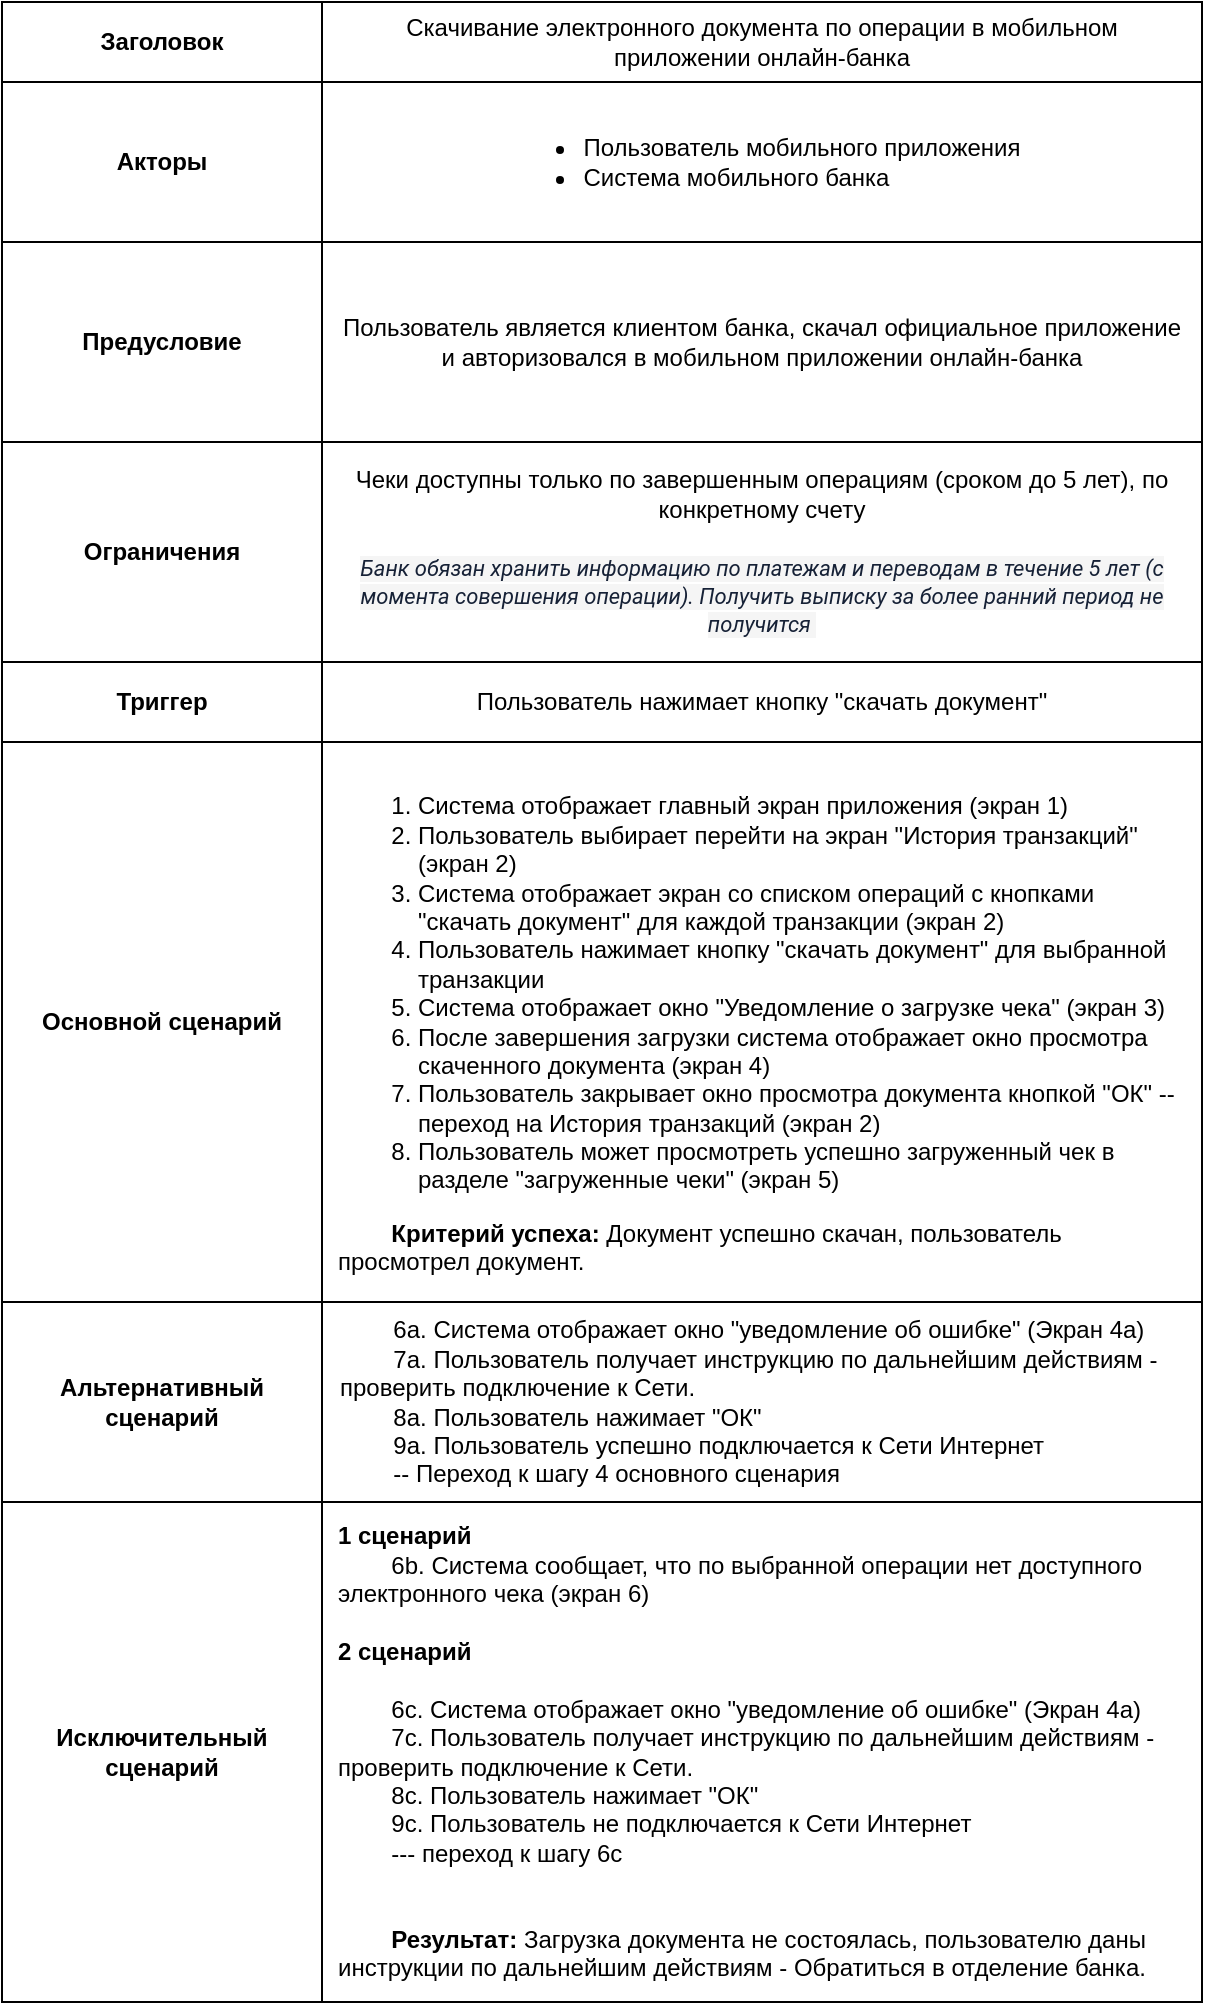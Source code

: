 <mxfile version="24.8.0" pages="2">
  <diagram id="iSdH8Bf3Pxa846-qju2B" name="Шаблон">
    <mxGraphModel dx="989" dy="501" grid="1" gridSize="10" guides="1" tooltips="1" connect="1" arrows="1" fold="1" page="1" pageScale="1" pageWidth="1169" pageHeight="827" math="0" shadow="0">
      <root>
        <mxCell id="0" />
        <mxCell id="1" parent="0" />
        <mxCell id="5DFN9uElky3kn-lGwo1o-1" value="" style="shape=table;startSize=0;container=1;collapsible=0;childLayout=tableLayout;" parent="1" vertex="1">
          <mxGeometry x="140" y="580" width="600" height="1000" as="geometry" />
        </mxCell>
        <mxCell id="5DFN9uElky3kn-lGwo1o-6" value="" style="shape=tableRow;horizontal=0;startSize=0;swimlaneHead=0;swimlaneBody=0;strokeColor=inherit;top=0;left=0;bottom=0;right=0;collapsible=0;dropTarget=0;fillColor=none;points=[[0,0.5],[1,0.5]];portConstraint=eastwest;" parent="5DFN9uElky3kn-lGwo1o-1" vertex="1">
          <mxGeometry width="600" height="40" as="geometry" />
        </mxCell>
        <mxCell id="5DFN9uElky3kn-lGwo1o-7" value="&lt;b&gt;Заголовок&lt;/b&gt;" style="shape=partialRectangle;html=1;whiteSpace=wrap;connectable=0;strokeColor=inherit;overflow=hidden;fillColor=none;top=0;left=0;bottom=0;right=0;pointerEvents=1;" parent="5DFN9uElky3kn-lGwo1o-6" vertex="1">
          <mxGeometry width="160" height="40" as="geometry">
            <mxRectangle width="160" height="40" as="alternateBounds" />
          </mxGeometry>
        </mxCell>
        <mxCell id="5DFN9uElky3kn-lGwo1o-9" value="Скачивание электронного документа по операции в мобильном приложении онлайн-банка" style="shape=partialRectangle;html=1;whiteSpace=wrap;connectable=0;strokeColor=inherit;overflow=hidden;fillColor=none;top=0;left=0;bottom=0;right=0;pointerEvents=1;spacingLeft=7;spacingRight=7;" parent="5DFN9uElky3kn-lGwo1o-6" vertex="1">
          <mxGeometry x="160" width="440" height="40" as="geometry">
            <mxRectangle width="440" height="40" as="alternateBounds" />
          </mxGeometry>
        </mxCell>
        <mxCell id="5DFN9uElky3kn-lGwo1o-10" value="" style="shape=tableRow;horizontal=0;startSize=0;swimlaneHead=0;swimlaneBody=0;strokeColor=inherit;top=0;left=0;bottom=0;right=0;collapsible=0;dropTarget=0;fillColor=none;points=[[0,0.5],[1,0.5]];portConstraint=eastwest;" parent="5DFN9uElky3kn-lGwo1o-1" vertex="1">
          <mxGeometry y="40" width="600" height="80" as="geometry" />
        </mxCell>
        <mxCell id="5DFN9uElky3kn-lGwo1o-11" value="&lt;b&gt;Акторы&lt;/b&gt;" style="shape=partialRectangle;html=1;whiteSpace=wrap;connectable=0;strokeColor=inherit;overflow=hidden;fillColor=none;top=0;left=0;bottom=0;right=0;pointerEvents=1;" parent="5DFN9uElky3kn-lGwo1o-10" vertex="1">
          <mxGeometry width="160" height="80" as="geometry">
            <mxRectangle width="160" height="80" as="alternateBounds" />
          </mxGeometry>
        </mxCell>
        <mxCell id="5DFN9uElky3kn-lGwo1o-13" value="&lt;ul&gt;&lt;li&gt;Пользователь мобильного приложения&lt;/li&gt;&lt;li style=&quot;text-align: left;&quot;&gt;Система мобильного банка&lt;/li&gt;&lt;/ul&gt;" style="shape=partialRectangle;html=1;whiteSpace=wrap;connectable=0;strokeColor=inherit;overflow=hidden;fillColor=none;top=0;left=0;bottom=0;right=0;pointerEvents=1;spacingLeft=7;spacingRight=7;" parent="5DFN9uElky3kn-lGwo1o-10" vertex="1">
          <mxGeometry x="160" width="440" height="80" as="geometry">
            <mxRectangle width="440" height="80" as="alternateBounds" />
          </mxGeometry>
        </mxCell>
        <mxCell id="5DFN9uElky3kn-lGwo1o-14" value="" style="shape=tableRow;horizontal=0;startSize=0;swimlaneHead=0;swimlaneBody=0;strokeColor=inherit;top=0;left=0;bottom=0;right=0;collapsible=0;dropTarget=0;fillColor=none;points=[[0,0.5],[1,0.5]];portConstraint=eastwest;" parent="5DFN9uElky3kn-lGwo1o-1" vertex="1">
          <mxGeometry y="120" width="600" height="100" as="geometry" />
        </mxCell>
        <mxCell id="5DFN9uElky3kn-lGwo1o-15" value="&lt;b&gt;Предусловие&lt;/b&gt;" style="shape=partialRectangle;html=1;whiteSpace=wrap;connectable=0;strokeColor=inherit;overflow=hidden;fillColor=none;top=0;left=0;bottom=0;right=0;pointerEvents=1;" parent="5DFN9uElky3kn-lGwo1o-14" vertex="1">
          <mxGeometry width="160" height="100" as="geometry">
            <mxRectangle width="160" height="100" as="alternateBounds" />
          </mxGeometry>
        </mxCell>
        <mxCell id="5DFN9uElky3kn-lGwo1o-17" value="Пользователь является клиентом банка, скачал официальное приложение и авторизовался в мобильном приложении онлайн-банка" style="shape=partialRectangle;html=1;whiteSpace=wrap;connectable=0;strokeColor=inherit;overflow=hidden;fillColor=none;top=0;left=0;bottom=0;right=0;pointerEvents=1;spacingLeft=7;spacingRight=7;" parent="5DFN9uElky3kn-lGwo1o-14" vertex="1">
          <mxGeometry x="160" width="440" height="100" as="geometry">
            <mxRectangle width="440" height="100" as="alternateBounds" />
          </mxGeometry>
        </mxCell>
        <mxCell id="5DFN9uElky3kn-lGwo1o-18" value="" style="shape=tableRow;horizontal=0;startSize=0;swimlaneHead=0;swimlaneBody=0;strokeColor=inherit;top=0;left=0;bottom=0;right=0;collapsible=0;dropTarget=0;fillColor=none;points=[[0,0.5],[1,0.5]];portConstraint=eastwest;" parent="5DFN9uElky3kn-lGwo1o-1" vertex="1">
          <mxGeometry y="220" width="600" height="110" as="geometry" />
        </mxCell>
        <mxCell id="5DFN9uElky3kn-lGwo1o-19" value="&lt;b&gt;Ограничения&lt;/b&gt;" style="shape=partialRectangle;html=1;whiteSpace=wrap;connectable=0;strokeColor=inherit;overflow=hidden;fillColor=none;top=0;left=0;bottom=0;right=0;pointerEvents=1;" parent="5DFN9uElky3kn-lGwo1o-18" vertex="1">
          <mxGeometry width="160" height="110" as="geometry">
            <mxRectangle width="160" height="110" as="alternateBounds" />
          </mxGeometry>
        </mxCell>
        <mxCell id="5DFN9uElky3kn-lGwo1o-21" value="Чеки доступны только по завершенным операциям (сроком до 5 лет), по конкретному счету&lt;div&gt;&lt;br&gt;&lt;span style=&quot;color: rgb(22, 33, 54); font-family: Roboto, sans-serif; font-size: 11px; text-align: start; background-color: rgb(245, 245, 245);&quot;&gt;&lt;i&gt;Банк обязан хранить информацию по платежам и переводам в течение 5 лет (с момента совершения операции). Получить выписку за более ранний период не получится&amp;nbsp;&lt;/i&gt;&lt;/span&gt;&lt;/div&gt;" style="shape=partialRectangle;html=1;whiteSpace=wrap;connectable=0;strokeColor=inherit;overflow=hidden;fillColor=none;top=0;left=0;bottom=0;right=0;pointerEvents=1;spacingLeft=7;spacingRight=7;" parent="5DFN9uElky3kn-lGwo1o-18" vertex="1">
          <mxGeometry x="160" width="440" height="110" as="geometry">
            <mxRectangle width="440" height="110" as="alternateBounds" />
          </mxGeometry>
        </mxCell>
        <mxCell id="5DFN9uElky3kn-lGwo1o-22" value="" style="shape=tableRow;horizontal=0;startSize=0;swimlaneHead=0;swimlaneBody=0;strokeColor=inherit;top=0;left=0;bottom=0;right=0;collapsible=0;dropTarget=0;fillColor=none;points=[[0,0.5],[1,0.5]];portConstraint=eastwest;" parent="5DFN9uElky3kn-lGwo1o-1" vertex="1">
          <mxGeometry y="330" width="600" height="40" as="geometry" />
        </mxCell>
        <mxCell id="5DFN9uElky3kn-lGwo1o-23" value="&lt;b&gt;Триггер&lt;/b&gt;" style="shape=partialRectangle;html=1;whiteSpace=wrap;connectable=0;strokeColor=inherit;overflow=hidden;fillColor=none;top=0;left=0;bottom=0;right=0;pointerEvents=1;" parent="5DFN9uElky3kn-lGwo1o-22" vertex="1">
          <mxGeometry width="160" height="40" as="geometry">
            <mxRectangle width="160" height="40" as="alternateBounds" />
          </mxGeometry>
        </mxCell>
        <mxCell id="5DFN9uElky3kn-lGwo1o-25" value="Пользователь нажимает кнопку &quot;скачать документ&quot;" style="shape=partialRectangle;html=1;whiteSpace=wrap;connectable=0;strokeColor=inherit;overflow=hidden;fillColor=none;top=0;left=0;bottom=0;right=0;pointerEvents=1;spacingLeft=7;spacingRight=7;" parent="5DFN9uElky3kn-lGwo1o-22" vertex="1">
          <mxGeometry x="160" width="440" height="40" as="geometry">
            <mxRectangle width="440" height="40" as="alternateBounds" />
          </mxGeometry>
        </mxCell>
        <mxCell id="5DFN9uElky3kn-lGwo1o-26" value="" style="shape=tableRow;horizontal=0;startSize=0;swimlaneHead=0;swimlaneBody=0;strokeColor=inherit;top=0;left=0;bottom=0;right=0;collapsible=0;dropTarget=0;fillColor=none;points=[[0,0.5],[1,0.5]];portConstraint=eastwest;" parent="5DFN9uElky3kn-lGwo1o-1" vertex="1">
          <mxGeometry y="370" width="600" height="280" as="geometry" />
        </mxCell>
        <mxCell id="5DFN9uElky3kn-lGwo1o-27" value="&lt;b&gt;Основной сценарий&lt;/b&gt;" style="shape=partialRectangle;html=1;whiteSpace=wrap;connectable=0;strokeColor=inherit;overflow=hidden;fillColor=none;top=0;left=0;bottom=0;right=0;pointerEvents=1;" parent="5DFN9uElky3kn-lGwo1o-26" vertex="1">
          <mxGeometry width="160" height="280" as="geometry">
            <mxRectangle width="160" height="280" as="alternateBounds" />
          </mxGeometry>
        </mxCell>
        <mxCell id="5DFN9uElky3kn-lGwo1o-29" value="&lt;ol style=&quot;text-align: left;&quot;&gt;&lt;li&gt;Система отображает главный экран приложения (экран 1)&lt;/li&gt;&lt;li&gt;Пользователь выбирает перейти на экран &quot;История транзакций&quot; (экран 2)&lt;/li&gt;&lt;li&gt;Система отображает экран со списком операций с кнопками &quot;скачать документ&quot; для каждой транзакции (экран 2)&lt;/li&gt;&lt;li&gt;Пользователь нажимает кнопку &quot;скачать документ&quot; для выбранной транзакции&lt;/li&gt;&lt;li&gt;Система отображает окно &quot;Уведомление о загрузке чека&quot; (экран 3)&lt;/li&gt;&lt;li&gt;После завершения загрузки система отображает окно просмотра скаченного документа (экран 4)&lt;/li&gt;&lt;li&gt;Пользователь закрывает окно просмотра документа кнопкой &quot;ОК&quot; -- переход на История транзакций (экран 2)&lt;/li&gt;&lt;li&gt;Пользователь может просмотреть успешно загруженный чек в разделе &quot;загруженные чеки&quot; (экран 5)&lt;/li&gt;&lt;/ol&gt;&lt;b style=&quot;background-color: initial;&quot;&gt;&lt;div style=&quot;text-align: left;&quot;&gt;&lt;b style=&quot;background-color: initial;&quot;&gt;&lt;span style=&quot;white-space: pre;&quot;&gt;&#x9;&lt;/span&gt;&lt;/b&gt;&lt;b style=&quot;background-color: initial; text-align: center;&quot;&gt;Критерий успеха: &lt;/b&gt;&lt;span style=&quot;background-color: initial; font-weight: normal; text-align: center;&quot;&gt;Документ успешно скачан, пользователь просмотрел документ.&lt;/span&gt;&lt;/div&gt;&lt;/b&gt;" style="shape=partialRectangle;html=1;whiteSpace=wrap;connectable=0;strokeColor=inherit;overflow=hidden;fillColor=none;top=0;left=0;bottom=0;right=0;pointerEvents=1;spacingLeft=7;spacingRight=7;" parent="5DFN9uElky3kn-lGwo1o-26" vertex="1">
          <mxGeometry x="160" width="440" height="280" as="geometry">
            <mxRectangle width="440" height="280" as="alternateBounds" />
          </mxGeometry>
        </mxCell>
        <mxCell id="5DFN9uElky3kn-lGwo1o-30" value="" style="shape=tableRow;horizontal=0;startSize=0;swimlaneHead=0;swimlaneBody=0;strokeColor=inherit;top=0;left=0;bottom=0;right=0;collapsible=0;dropTarget=0;fillColor=none;points=[[0,0.5],[1,0.5]];portConstraint=eastwest;" parent="5DFN9uElky3kn-lGwo1o-1" vertex="1">
          <mxGeometry y="650" width="600" height="100" as="geometry" />
        </mxCell>
        <mxCell id="5DFN9uElky3kn-lGwo1o-31" value="&lt;b&gt;Альтернативный сценарий&lt;/b&gt;" style="shape=partialRectangle;html=1;whiteSpace=wrap;connectable=0;strokeColor=inherit;overflow=hidden;fillColor=none;top=0;left=0;bottom=0;right=0;pointerEvents=1;" parent="5DFN9uElky3kn-lGwo1o-30" vertex="1">
          <mxGeometry width="160" height="100" as="geometry">
            <mxRectangle width="160" height="100" as="alternateBounds" />
          </mxGeometry>
        </mxCell>
        <mxCell id="5DFN9uElky3kn-lGwo1o-33" value="&lt;span style=&quot;background-color: initial;&quot;&gt;&lt;span style=&quot;white-space: pre;&quot;&gt;&#x9;&lt;/span&gt;6а. Система отображает окно &quot;уведомление об ошибке&quot; (Экран 4а)&amp;nbsp;&lt;/span&gt;&lt;br&gt;&lt;span style=&quot;background-color: initial;&quot;&gt;&lt;span style=&quot;white-space: pre;&quot;&gt;&#x9;&lt;/span&gt;7а. Пользователь получает инструкцию по дальнейшим действиям - проверить подключение к Сети.&lt;/span&gt;&lt;div&gt;&lt;div&gt;&lt;span style=&quot;background-color: initial;&quot;&gt;&lt;span style=&quot;white-space: pre;&quot;&gt;&#x9;&lt;/span&gt;8а. Пользователь нажимает &quot;ОК&quot;&amp;nbsp;&lt;/span&gt;&lt;/div&gt;&lt;div&gt;&lt;span style=&quot;background-color: initial;&quot;&gt;&lt;span style=&quot;white-space: pre;&quot;&gt;&#x9;&lt;/span&gt;9а. Пользователь успешно подключается к Сети Интернет&lt;/span&gt;&lt;/div&gt;&lt;div&gt;&lt;span style=&quot;white-space: pre;&quot;&gt;&#x9;&lt;/span&gt;-- Переход к шагу 4 основного сценария&lt;/div&gt;&lt;/div&gt;" style="shape=partialRectangle;html=1;whiteSpace=wrap;connectable=0;strokeColor=inherit;overflow=hidden;fillColor=none;top=0;left=0;bottom=0;right=0;pointerEvents=1;align=left;spacingLeft=7;spacingRight=7;" parent="5DFN9uElky3kn-lGwo1o-30" vertex="1">
          <mxGeometry x="160" width="440" height="100" as="geometry">
            <mxRectangle width="440" height="100" as="alternateBounds" />
          </mxGeometry>
        </mxCell>
        <mxCell id="5DFN9uElky3kn-lGwo1o-34" value="" style="shape=tableRow;horizontal=0;startSize=0;swimlaneHead=0;swimlaneBody=0;strokeColor=inherit;top=0;left=0;bottom=0;right=0;collapsible=0;dropTarget=0;fillColor=none;points=[[0,0.5],[1,0.5]];portConstraint=eastwest;" parent="5DFN9uElky3kn-lGwo1o-1" vertex="1">
          <mxGeometry y="750" width="600" height="250" as="geometry" />
        </mxCell>
        <mxCell id="5DFN9uElky3kn-lGwo1o-35" value="&lt;b&gt;Исключительный сценарий&lt;/b&gt;" style="shape=partialRectangle;html=1;whiteSpace=wrap;connectable=0;strokeColor=inherit;overflow=hidden;fillColor=none;top=0;left=0;bottom=0;right=0;pointerEvents=1;" parent="5DFN9uElky3kn-lGwo1o-34" vertex="1">
          <mxGeometry width="160" height="250" as="geometry">
            <mxRectangle width="160" height="250" as="alternateBounds" />
          </mxGeometry>
        </mxCell>
        <mxCell id="5DFN9uElky3kn-lGwo1o-37" value="&lt;div style=&quot;text-align: left;&quot;&gt;&lt;span style=&quot;background-color: initial;&quot;&gt;&lt;b&gt;1 сценарий&lt;/b&gt;&lt;/span&gt;&lt;/div&gt;&lt;div style=&quot;text-align: left;&quot;&gt;&lt;span style=&quot;background-color: initial;&quot;&gt;&lt;span style=&quot;white-space: pre;&quot;&gt;&#x9;&lt;/span&gt;6b. Система сообщает, что по выбранной операции нет доступного электронного чека (экран 6)&lt;/span&gt;&lt;/div&gt;&lt;div style=&quot;text-align: left;&quot;&gt;&lt;/div&gt;&lt;div style=&quot;text-align: left;&quot;&gt;&lt;/div&gt;&lt;div style=&quot;text-align: left;&quot;&gt;&lt;br&gt;&lt;/div&gt;&lt;div style=&quot;text-align: left;&quot;&gt;&lt;span style=&quot;background-color: initial;&quot;&gt;&lt;b&gt;2 сценарий&lt;br&gt;&lt;/b&gt;&lt;/span&gt;&lt;/div&gt;&lt;div style=&quot;text-align: left;&quot;&gt;&lt;span style=&quot;background-color: initial;&quot;&gt;&lt;b&gt;&lt;br&gt;&lt;/b&gt;&lt;/span&gt;&lt;/div&gt;&lt;div style=&quot;&quot;&gt;&lt;div style=&quot;text-align: left;&quot;&gt;&lt;span style=&quot;background-color: initial; white-space: pre;&quot;&gt;&#x9;&lt;/span&gt;&lt;span style=&quot;background-color: initial;&quot;&gt;6с. Система отображает окно &quot;уведомление об ошибке&quot; (Экран 4а)&amp;nbsp;&lt;/span&gt;&lt;/div&gt;&lt;span style=&quot;background-color: initial;&quot;&gt;&lt;div style=&quot;text-align: left;&quot;&gt;&lt;span style=&quot;background-color: initial; white-space: pre;&quot;&gt;&#x9;&lt;/span&gt;&lt;span style=&quot;background-color: initial;&quot;&gt;7с. Пользователь получает инструкцию по дальнейшим действиям - проверить подключение к Сети.&lt;/span&gt;&lt;/div&gt;&lt;/span&gt;&lt;div&gt;&lt;div style=&quot;text-align: left;&quot;&gt;&lt;span style=&quot;background-color: initial;&quot;&gt;&lt;span style=&quot;white-space: pre;&quot;&gt;&#x9;&lt;/span&gt;8с. Пользователь нажимает &quot;ОК&quot;&amp;nbsp;&lt;/span&gt;&lt;/div&gt;&lt;div style=&quot;text-align: left;&quot;&gt;&lt;span style=&quot;background-color: initial;&quot;&gt;&lt;span style=&quot;white-space: pre;&quot;&gt;&#x9;&lt;/span&gt;9с. Пользователь не подключается к Сети Интернет&lt;/span&gt;&lt;/div&gt;&lt;div style=&quot;text-align: left;&quot;&gt;&lt;span style=&quot;background-color: initial;&quot;&gt;&lt;span style=&quot;white-space: pre;&quot;&gt;&#x9;&lt;/span&gt;--- переход к шагу 6с&lt;/span&gt;&lt;/div&gt;&lt;div&gt;&lt;br&gt;&lt;/div&gt;&lt;/div&gt;&lt;/div&gt;&lt;div&gt;&lt;span style=&quot;text-align: left;&quot;&gt;&lt;br&gt;&lt;/span&gt;&lt;/div&gt;&lt;div style=&quot;text-align: left;&quot;&gt;&lt;b style=&quot;background-color: initial;&quot;&gt;&lt;span style=&quot;white-space: pre;&quot;&gt;&#x9;&lt;/span&gt;Результат&lt;/b&gt;&lt;b style=&quot;background-color: initial;&quot;&gt;:&amp;nbsp;&lt;/b&gt;&lt;span style=&quot;background-color: initial;&quot;&gt;Загрузка документа не состоялась, пользователю даны инструкции по дальнейшим действиям - Обратиться в отделение банка.&lt;/span&gt;&lt;span style=&quot;text-align: left;&quot;&gt;&lt;br&gt;&lt;/span&gt;&lt;/div&gt;" style="shape=partialRectangle;html=1;whiteSpace=wrap;connectable=0;strokeColor=inherit;overflow=hidden;fillColor=none;top=0;left=0;bottom=0;right=0;pointerEvents=1;spacingLeft=7;spacingRight=7;" parent="5DFN9uElky3kn-lGwo1o-34" vertex="1">
          <mxGeometry x="160" width="440" height="250" as="geometry">
            <mxRectangle width="440" height="250" as="alternateBounds" />
          </mxGeometry>
        </mxCell>
      </root>
    </mxGraphModel>
  </diagram>
  <diagram id="-6JTZh9YsRHNT0OHrs7o" name="Страница — 2">
    <mxGraphModel dx="2048" dy="1235" grid="1" gridSize="10" guides="1" tooltips="1" connect="1" arrows="1" fold="1" page="0" pageScale="1" pageWidth="827" pageHeight="1169" math="0" shadow="0">
      <root>
        <mxCell id="0" />
        <mxCell id="1" parent="0" />
        <mxCell id="OXP6ReRPZ-RNnYJvSTkm-1" value="" style="rounded=0;whiteSpace=wrap;html=1;" vertex="1" parent="1">
          <mxGeometry x="1200" y="40" width="390" height="520" as="geometry" />
        </mxCell>
        <mxCell id="OXP6ReRPZ-RNnYJvSTkm-2" value="" style="rounded=0;whiteSpace=wrap;html=1;" vertex="1" parent="1">
          <mxGeometry x="600" y="40" width="390" height="520" as="geometry" />
        </mxCell>
        <mxCell id="OXP6ReRPZ-RNnYJvSTkm-3" value="" style="rounded=1;whiteSpace=wrap;html=1;fillColor=#f8cecc;noLabel=1;labelBackgroundColor=#ec7474;strokeColor=#b85450;" vertex="1" parent="1">
          <mxGeometry x="871.5" y="499.5" width="90" height="35" as="geometry" />
        </mxCell>
        <mxCell id="OXP6ReRPZ-RNnYJvSTkm-4" style="edgeStyle=orthogonalEdgeStyle;rounded=0;orthogonalLoop=1;jettySize=auto;html=1;" edge="1" parent="1">
          <mxGeometry relative="1" as="geometry">
            <mxPoint x="916.5" y="630" as="targetPoint" />
            <mxPoint x="916.471" y="542" as="sourcePoint" />
          </mxGeometry>
        </mxCell>
        <mxCell id="OXP6ReRPZ-RNnYJvSTkm-5" value="" style="rounded=0;whiteSpace=wrap;html=1;labelBackgroundColor=#f06a6a;" vertex="1" parent="1">
          <mxGeometry x="40" y="40" width="390" height="520" as="geometry" />
        </mxCell>
        <mxCell id="OXP6ReRPZ-RNnYJvSTkm-6" value="&lt;b&gt;Поиск&lt;/b&gt;" style="rounded=1;whiteSpace=wrap;html=1;" vertex="1" parent="1">
          <mxGeometry x="70" y="60" width="290" height="30" as="geometry" />
        </mxCell>
        <mxCell id="OXP6ReRPZ-RNnYJvSTkm-7" value="" style="shape=image;html=1;verticalAlign=top;verticalLabelPosition=bottom;labelBackgroundColor=#ffffff;imageAspect=0;aspect=fixed;image=https://cdn4.iconfinder.com/data/icons/evil-icons-user-interface/64/magnifier-128.png" vertex="1" parent="1">
          <mxGeometry x="330" y="60" width="30" height="30" as="geometry" />
        </mxCell>
        <mxCell id="OXP6ReRPZ-RNnYJvSTkm-8" value="" style="rounded=1;whiteSpace=wrap;html=1;fillColor=#f8cecc;strokeColor=#b85450;" vertex="1" parent="1">
          <mxGeometry x="55" y="507" width="90" height="35" as="geometry" />
        </mxCell>
        <mxCell id="OXP6ReRPZ-RNnYJvSTkm-9" value="&lt;b&gt;&lt;font style=&quot;font-size: 9px;&quot;&gt;Главная&lt;/font&gt;&lt;/b&gt;" style="text;html=1;align=center;verticalAlign=middle;resizable=0;points=[];autosize=1;strokeColor=none;fillColor=none;labelBackgroundColor=#ec6f6f;" vertex="1" parent="1">
          <mxGeometry x="80" y="507.25" width="60" height="30" as="geometry" />
        </mxCell>
        <mxCell id="OXP6ReRPZ-RNnYJvSTkm-10" value="" style="rounded=1;whiteSpace=wrap;html=1;fillColor=#E6E6E6;" vertex="1" parent="1">
          <mxGeometry x="305" y="504.5" width="90" height="35" as="geometry" />
        </mxCell>
        <mxCell id="OXP6ReRPZ-RNnYJvSTkm-11" value="&lt;b&gt;&lt;font style=&quot;font-size: 10px;&quot;&gt;История&lt;/font&gt;&lt;/b&gt;" style="text;html=1;align=center;verticalAlign=middle;resizable=0;points=[];autosize=1;strokeColor=none;fillColor=none;" vertex="1" parent="1">
          <mxGeometry x="325" y="507.25" width="70" height="30" as="geometry" />
        </mxCell>
        <mxCell id="OXP6ReRPZ-RNnYJvSTkm-12" value="" style="rounded=1;whiteSpace=wrap;html=1;fillColor=#30B346;strokeColor=#82b366;" vertex="1" parent="1">
          <mxGeometry x="915" y="160" width="35" height="35" as="geometry" />
        </mxCell>
        <mxCell id="OXP6ReRPZ-RNnYJvSTkm-13" value="&lt;span style=&quot;font-size: 19px; font-weight: 700; background-color: rgb(255, 255, 255);&quot;&gt;User Story&lt;/span&gt;&lt;div style=&quot;font-size: 19px;&quot;&gt;&lt;br style=&quot;padding: 0px; margin: 0px; font-size: 19px; font-weight: 700; background-color: rgb(255, 255, 255);&quot;&gt;&lt;span style=&quot;font-size: 19px; font-weight: 700; background-color: rgb(255, 255, 255);&quot;&gt;Как пользователь мобильного приложения онлайн-банка,&amp;nbsp;&lt;/span&gt;&lt;div style=&quot;font-size: 19px;&quot;&gt;&lt;span style=&quot;font-size: 19px; font-weight: 700; background-color: rgb(255, 255, 255);&quot;&gt;я хочу иметь возможность скачивать электронные чеки по операциям,&amp;nbsp;&lt;/span&gt;&lt;div style=&quot;font-size: 19px;&quot;&gt;&lt;span style=&quot;font-size: 19px; font-weight: 700; background-color: rgb(255, 255, 255);&quot;&gt;чтобы контролировать свои финансы и получать документы по проведенным операциям.&lt;/span&gt;&lt;br style=&quot;font-size: 19px;&quot;&gt;&lt;/div&gt;&lt;/div&gt;&lt;/div&gt;" style="text;html=1;align=center;verticalAlign=middle;resizable=0;points=[];autosize=1;strokeColor=#36393d;fillColor=#ffcc99;fontSize=19;" vertex="1" parent="1">
          <mxGeometry x="985" y="-260" width="890" height="130" as="geometry" />
        </mxCell>
        <mxCell id="OXP6ReRPZ-RNnYJvSTkm-14" style="edgeStyle=orthogonalEdgeStyle;rounded=0;orthogonalLoop=1;jettySize=auto;html=1;exitX=0.5;exitY=1;exitDx=0;exitDy=0;" edge="1" parent="1">
          <mxGeometry relative="1" as="geometry">
            <mxPoint x="350" y="640" as="targetPoint" />
            <mxPoint x="350" y="547.25" as="sourcePoint" />
          </mxGeometry>
        </mxCell>
        <mxCell id="OXP6ReRPZ-RNnYJvSTkm-15" style="edgeStyle=orthogonalEdgeStyle;rounded=0;orthogonalLoop=1;jettySize=auto;html=1;entryX=0;entryY=0.5;entryDx=0;entryDy=0;" edge="1" parent="1" target="OXP6ReRPZ-RNnYJvSTkm-2">
          <mxGeometry relative="1" as="geometry">
            <mxPoint x="400" y="522.273" as="sourcePoint" />
          </mxGeometry>
        </mxCell>
        <mxCell id="OXP6ReRPZ-RNnYJvSTkm-16" style="edgeStyle=orthogonalEdgeStyle;rounded=0;orthogonalLoop=1;jettySize=auto;html=1;" edge="1" parent="1" source="OXP6ReRPZ-RNnYJvSTkm-17">
          <mxGeometry relative="1" as="geometry">
            <mxPoint x="80" y="580.0" as="targetPoint" />
          </mxGeometry>
        </mxCell>
        <mxCell id="OXP6ReRPZ-RNnYJvSTkm-17" value="" style="sketch=0;pointerEvents=1;shadow=0;dashed=0;html=1;strokeColor=none;fillColor=#666666;labelPosition=center;verticalLabelPosition=bottom;verticalAlign=top;outlineConnect=0;align=center;shape=mxgraph.office.concepts.home;" vertex="1" parent="1">
          <mxGeometry x="65" y="514.5" width="20" height="20" as="geometry" />
        </mxCell>
        <mxCell id="OXP6ReRPZ-RNnYJvSTkm-18" value="" style="html=1;verticalLabelPosition=bottom;align=center;labelBackgroundColor=#ffffff;verticalAlign=top;strokeWidth=2;strokeColor=#0080F0;shadow=0;dashed=0;shape=mxgraph.ios7.icons.user;" vertex="1" parent="1">
          <mxGeometry x="380" y="60" width="30" height="30" as="geometry" />
        </mxCell>
        <mxCell id="OXP6ReRPZ-RNnYJvSTkm-19" value="" style="html=1;verticalLabelPosition=bottom;align=center;labelBackgroundColor=#ffffff;verticalAlign=top;strokeWidth=2;strokeColor=#0080F0;shadow=0;dashed=0;shape=mxgraph.ios7.icons.user;" vertex="1" parent="1">
          <mxGeometry x="940" y="53.75" width="30" height="30" as="geometry" />
        </mxCell>
        <mxCell id="OXP6ReRPZ-RNnYJvSTkm-20" value="&lt;span style=&quot;font-size: 14px;&quot;&gt;Кнопка должна быть подсвечена&lt;br&gt;красным&lt;/span&gt;" style="text;html=1;align=center;verticalAlign=middle;resizable=0;points=[];autosize=1;strokeColor=none;fillColor=none;" vertex="1" parent="1">
          <mxGeometry x="807.5" y="640" width="240" height="50" as="geometry" />
        </mxCell>
        <mxCell id="OXP6ReRPZ-RNnYJvSTkm-21" value="" style="sketch=0;pointerEvents=1;shadow=0;dashed=0;html=1;strokeColor=none;fillColor=#505050;labelPosition=center;verticalLabelPosition=bottom;verticalAlign=top;outlineConnect=0;align=center;shape=mxgraph.office.concepts.clock;" vertex="1" parent="1">
          <mxGeometry x="310" y="512" width="20" height="20.5" as="geometry" />
        </mxCell>
        <mxCell id="OXP6ReRPZ-RNnYJvSTkm-22" value="" style="rounded=1;whiteSpace=wrap;html=1;fillColor=#E6E6E6;" vertex="1" parent="1">
          <mxGeometry x="180" y="507.25" width="90" height="35" as="geometry" />
        </mxCell>
        <mxCell id="OXP6ReRPZ-RNnYJvSTkm-23" style="edgeStyle=orthogonalEdgeStyle;rounded=0;orthogonalLoop=1;jettySize=auto;html=1;" edge="1" parent="1" source="OXP6ReRPZ-RNnYJvSTkm-25">
          <mxGeometry relative="1" as="geometry">
            <mxPoint x="235" y="600" as="targetPoint" />
          </mxGeometry>
        </mxCell>
        <mxCell id="OXP6ReRPZ-RNnYJvSTkm-24" style="edgeStyle=orthogonalEdgeStyle;rounded=0;orthogonalLoop=1;jettySize=auto;html=1;entryX=1;entryY=0.5;entryDx=0;entryDy=0;" edge="1" parent="1">
          <mxGeometry relative="1" as="geometry">
            <mxPoint x="236.091" y="537.25" as="sourcePoint" />
            <mxPoint x="2791" y="300" as="targetPoint" />
            <Array as="points">
              <mxPoint x="236" y="720" />
              <mxPoint x="2811" y="720" />
              <mxPoint x="2811" y="300" />
            </Array>
          </mxGeometry>
        </mxCell>
        <mxCell id="OXP6ReRPZ-RNnYJvSTkm-25" value="&lt;font size=&quot;1&quot;&gt;&lt;b&gt;Чеки&lt;/b&gt;&lt;/font&gt;" style="text;html=1;align=center;verticalAlign=middle;resizable=0;points=[];autosize=1;strokeColor=none;fillColor=none;" vertex="1" parent="1">
          <mxGeometry x="210" y="507.25" width="50" height="30" as="geometry" />
        </mxCell>
        <mxCell id="OXP6ReRPZ-RNnYJvSTkm-26" value="" style="shape=image;html=1;verticalAlign=top;verticalLabelPosition=bottom;labelBackgroundColor=#ffffff;imageAspect=0;aspect=fixed;image=https://cdn0.iconfinder.com/data/icons/business-startup-10/50/29-128.png" vertex="1" parent="1">
          <mxGeometry x="190" y="513.5" width="17.5" height="17.5" as="geometry" />
        </mxCell>
        <mxCell id="OXP6ReRPZ-RNnYJvSTkm-27" value="&lt;b&gt;Поиск&lt;/b&gt;" style="rounded=1;whiteSpace=wrap;html=1;" vertex="1" parent="1">
          <mxGeometry x="630" y="53.75" width="290" height="30" as="geometry" />
        </mxCell>
        <mxCell id="OXP6ReRPZ-RNnYJvSTkm-28" value="" style="shape=image;html=1;verticalAlign=top;verticalLabelPosition=bottom;labelBackgroundColor=#ffffff;imageAspect=0;aspect=fixed;image=https://cdn4.iconfinder.com/data/icons/evil-icons-user-interface/64/magnifier-128.png" vertex="1" parent="1">
          <mxGeometry x="885" y="53.75" width="30" height="30" as="geometry" />
        </mxCell>
        <mxCell id="OXP6ReRPZ-RNnYJvSTkm-29" value="&lt;h1 style=&quot;margin-top: 0px;&quot;&gt;&lt;font style=&quot;font-size: 15px;&quot;&gt;12 октября, 2023&lt;/font&gt;&lt;/h1&gt;" style="text;html=1;whiteSpace=wrap;overflow=hidden;rounded=0;" vertex="1" parent="1">
          <mxGeometry x="621.5" y="117" width="270" height="50" as="geometry" />
        </mxCell>
        <mxCell id="OXP6ReRPZ-RNnYJvSTkm-30" value="&lt;h1 style=&quot;margin-top: 0px;&quot;&gt;&lt;font style=&quot;font-size: 15px;&quot;&gt;8 октября, 2023&lt;/font&gt;&lt;/h1&gt;" style="text;html=1;whiteSpace=wrap;overflow=hidden;rounded=0;" vertex="1" parent="1">
          <mxGeometry x="622.5" y="265" width="270" height="50" as="geometry" />
        </mxCell>
        <mxCell id="OXP6ReRPZ-RNnYJvSTkm-31" value="&lt;h1 style=&quot;margin-top: 0px;&quot;&gt;&lt;font style=&quot;font-size: 15px;&quot;&gt;7 октября, 2023&lt;/font&gt;&lt;/h1&gt;" style="text;html=1;whiteSpace=wrap;overflow=hidden;rounded=0;" vertex="1" parent="1">
          <mxGeometry x="622.5" y="362.1" width="270" height="50" as="geometry" />
        </mxCell>
        <mxCell id="OXP6ReRPZ-RNnYJvSTkm-32" style="edgeStyle=orthogonalEdgeStyle;rounded=0;orthogonalLoop=1;jettySize=auto;html=1;exitX=1;exitY=0.5;exitDx=0;exitDy=0;" edge="1" parent="1" source="OXP6ReRPZ-RNnYJvSTkm-33">
          <mxGeometry relative="1" as="geometry">
            <mxPoint x="1100.0" y="570" as="targetPoint" />
          </mxGeometry>
        </mxCell>
        <mxCell id="OXP6ReRPZ-RNnYJvSTkm-33" value="" style="rounded=1;whiteSpace=wrap;html=1;fillColor=#E6E6E6;" vertex="1" parent="1">
          <mxGeometry x="915" y="412.1" width="35" height="35" as="geometry" />
        </mxCell>
        <mxCell id="OXP6ReRPZ-RNnYJvSTkm-34" value="" style="rounded=1;whiteSpace=wrap;html=1;fillColor=#E6E6E6;" vertex="1" parent="1">
          <mxGeometry x="915" y="315" width="35" height="35" as="geometry" />
        </mxCell>
        <mxCell id="OXP6ReRPZ-RNnYJvSTkm-35" style="edgeStyle=orthogonalEdgeStyle;rounded=0;orthogonalLoop=1;jettySize=auto;html=1;exitX=1;exitY=0.5;exitDx=0;exitDy=0;" edge="1" parent="1" source="OXP6ReRPZ-RNnYJvSTkm-36" target="OXP6ReRPZ-RNnYJvSTkm-95">
          <mxGeometry relative="1" as="geometry">
            <mxPoint x="1100" y="340" as="targetPoint" />
          </mxGeometry>
        </mxCell>
        <mxCell id="OXP6ReRPZ-RNnYJvSTkm-36" value="" style="rounded=1;whiteSpace=wrap;html=1;fillColor=#E6E6E6;strokeColor=#ee1717;strokeWidth=2;" vertex="1" parent="1">
          <mxGeometry x="915" y="215" width="35" height="35" as="geometry" />
        </mxCell>
        <mxCell id="OXP6ReRPZ-RNnYJvSTkm-37" value="" style="rounded=1;whiteSpace=wrap;html=1;fillColor=#E6E6E6;" vertex="1" parent="1">
          <mxGeometry x="621.5" y="502" width="90" height="35" as="geometry" />
        </mxCell>
        <mxCell id="OXP6ReRPZ-RNnYJvSTkm-38" value="&lt;b&gt;&lt;font style=&quot;font-size: 9px;&quot;&gt;Главная&lt;/font&gt;&lt;/b&gt;" style="text;html=1;align=center;verticalAlign=middle;resizable=0;points=[];autosize=1;strokeColor=none;fillColor=none;" vertex="1" parent="1">
          <mxGeometry x="646.5" y="502.25" width="60" height="30" as="geometry" />
        </mxCell>
        <mxCell id="OXP6ReRPZ-RNnYJvSTkm-39" value="" style="sketch=0;pointerEvents=1;shadow=0;dashed=0;html=1;strokeColor=none;fillColor=#666666;labelPosition=center;verticalLabelPosition=bottom;verticalAlign=top;outlineConnect=0;align=center;shape=mxgraph.office.concepts.home;" vertex="1" parent="1">
          <mxGeometry x="631.5" y="509.5" width="20" height="20" as="geometry" />
        </mxCell>
        <mxCell id="OXP6ReRPZ-RNnYJvSTkm-40" value="" style="sketch=0;pointerEvents=1;shadow=0;dashed=0;html=1;strokeColor=none;fillColor=#505050;labelPosition=center;verticalLabelPosition=bottom;verticalAlign=top;outlineConnect=0;align=center;shape=mxgraph.office.concepts.clock;labelBackgroundColor=#6d3131;" vertex="1" parent="1">
          <mxGeometry x="876.5" y="507" width="20" height="20.5" as="geometry" />
        </mxCell>
        <mxCell id="OXP6ReRPZ-RNnYJvSTkm-41" value="" style="rounded=1;whiteSpace=wrap;html=1;fillColor=#E6E6E6;" vertex="1" parent="1">
          <mxGeometry x="746.5" y="502.25" width="90" height="35" as="geometry" />
        </mxCell>
        <mxCell id="OXP6ReRPZ-RNnYJvSTkm-42" style="edgeStyle=orthogonalEdgeStyle;rounded=0;orthogonalLoop=1;jettySize=auto;html=1;" edge="1" parent="1" source="OXP6ReRPZ-RNnYJvSTkm-43">
          <mxGeometry relative="1" as="geometry">
            <mxPoint x="801.5" y="720.0" as="targetPoint" />
          </mxGeometry>
        </mxCell>
        <mxCell id="OXP6ReRPZ-RNnYJvSTkm-43" value="&lt;font size=&quot;1&quot;&gt;&lt;b&gt;Чеки&lt;/b&gt;&lt;/font&gt;" style="text;html=1;align=center;verticalAlign=middle;resizable=0;points=[];autosize=1;strokeColor=none;fillColor=none;" vertex="1" parent="1">
          <mxGeometry x="776.5" y="502.25" width="50" height="30" as="geometry" />
        </mxCell>
        <mxCell id="OXP6ReRPZ-RNnYJvSTkm-44" value="" style="shape=image;html=1;verticalAlign=top;verticalLabelPosition=bottom;labelBackgroundColor=#ffffff;imageAspect=0;aspect=fixed;image=https://cdn0.iconfinder.com/data/icons/business-startup-10/50/29-128.png" vertex="1" parent="1">
          <mxGeometry x="756.5" y="508.5" width="17.5" height="17.5" as="geometry" />
        </mxCell>
        <mxCell id="OXP6ReRPZ-RNnYJvSTkm-45" value="&lt;b&gt;&lt;font style=&quot;font-size: 10px;&quot;&gt;История&lt;/font&gt;&lt;/b&gt;" style="text;html=1;align=center;verticalAlign=middle;resizable=0;points=[];autosize=1;strokeColor=none;fillColor=none;labelBackgroundColor=#c31818;labelBorderColor=#FF3333;" vertex="1" parent="1">
          <mxGeometry x="891.5" y="502.25" width="70" height="30" as="geometry" />
        </mxCell>
        <mxCell id="OXP6ReRPZ-RNnYJvSTkm-46" value="&lt;div&gt;&lt;span style=&quot;font-size: 14px;&quot;&gt;Тап по кнопке - переход на экран истории транзакций&lt;/span&gt;&lt;/div&gt;" style="text;html=1;align=center;verticalAlign=middle;resizable=0;points=[];autosize=1;strokeColor=none;fillColor=none;" vertex="1" parent="1">
          <mxGeometry x="165" y="640" width="370" height="30" as="geometry" />
        </mxCell>
        <mxCell id="OXP6ReRPZ-RNnYJvSTkm-47" style="edgeStyle=orthogonalEdgeStyle;rounded=0;orthogonalLoop=1;jettySize=auto;html=1;" edge="1" parent="1" source="OXP6ReRPZ-RNnYJvSTkm-48">
          <mxGeometry relative="1" as="geometry">
            <mxPoint x="1050" y="110" as="targetPoint" />
            <Array as="points">
              <mxPoint x="1050" y="177" />
            </Array>
          </mxGeometry>
        </mxCell>
        <mxCell id="OXP6ReRPZ-RNnYJvSTkm-48" value="" style="sketch=0;pointerEvents=1;shadow=0;dashed=0;html=1;strokeColor=#FFFFFF;fillColor=#d5e8d4;labelPosition=center;verticalLabelPosition=bottom;verticalAlign=top;outlineConnect=0;align=center;shape=mxgraph.office.concepts.download;" vertex="1" parent="1">
          <mxGeometry x="922" y="166" width="21" height="23" as="geometry" />
        </mxCell>
        <mxCell id="OXP6ReRPZ-RNnYJvSTkm-49" value="" style="sketch=0;pointerEvents=1;shadow=0;dashed=0;html=1;strokeColor=default;fillColor=#505050;labelPosition=center;verticalLabelPosition=bottom;verticalAlign=top;outlineConnect=0;align=center;shape=mxgraph.office.concepts.download;direction=east;" vertex="1" parent="1">
          <mxGeometry x="922" y="221" width="21" height="23" as="geometry" />
        </mxCell>
        <mxCell id="OXP6ReRPZ-RNnYJvSTkm-50" style="edgeStyle=orthogonalEdgeStyle;rounded=0;orthogonalLoop=1;jettySize=auto;html=1;" edge="1" parent="1" source="OXP6ReRPZ-RNnYJvSTkm-51">
          <mxGeometry relative="1" as="geometry">
            <mxPoint x="1100.0" y="430" as="targetPoint" />
          </mxGeometry>
        </mxCell>
        <mxCell id="OXP6ReRPZ-RNnYJvSTkm-51" value="" style="sketch=0;pointerEvents=1;shadow=0;dashed=0;html=1;strokeColor=none;fillColor=#505050;labelPosition=center;verticalLabelPosition=bottom;verticalAlign=top;outlineConnect=0;align=center;shape=mxgraph.office.concepts.download;" vertex="1" parent="1">
          <mxGeometry x="922" y="321" width="21" height="23" as="geometry" />
        </mxCell>
        <mxCell id="OXP6ReRPZ-RNnYJvSTkm-52" value="" style="sketch=0;pointerEvents=1;shadow=0;dashed=0;html=1;strokeColor=none;fillColor=#505050;labelPosition=center;verticalLabelPosition=bottom;verticalAlign=top;outlineConnect=0;align=center;shape=mxgraph.office.concepts.download;" vertex="1" parent="1">
          <mxGeometry x="922" y="420" width="21" height="23" as="geometry" />
        </mxCell>
        <mxCell id="OXP6ReRPZ-RNnYJvSTkm-53" value="Перевод на карту" style="text;html=1;align=center;verticalAlign=middle;whiteSpace=wrap;rounded=0;" vertex="1" parent="1">
          <mxGeometry x="633" y="162.5" width="113.5" height="30" as="geometry" />
        </mxCell>
        <mxCell id="OXP6ReRPZ-RNnYJvSTkm-54" value="Продукты &quot;Ромашка&quot;" style="text;html=1;align=center;verticalAlign=middle;whiteSpace=wrap;rounded=0;" vertex="1" parent="1">
          <mxGeometry x="636.5" y="317.5" width="123.5" height="30" as="geometry" />
        </mxCell>
        <mxCell id="OXP6ReRPZ-RNnYJvSTkm-55" value="Поступление заработной платы" style="text;html=1;align=center;verticalAlign=middle;whiteSpace=wrap;rounded=0;" vertex="1" parent="1">
          <mxGeometry x="606.5" y="410" width="203.5" height="30" as="geometry" />
        </mxCell>
        <mxCell id="OXP6ReRPZ-RNnYJvSTkm-56" value="- 100 руб.&amp;nbsp;" style="text;html=1;align=center;verticalAlign=middle;whiteSpace=wrap;rounded=0;" vertex="1" parent="1">
          <mxGeometry x="811.5" y="162.5" width="60" height="30" as="geometry" />
        </mxCell>
        <mxCell id="OXP6ReRPZ-RNnYJvSTkm-57" value="Перевод на карту" style="text;html=1;align=center;verticalAlign=middle;whiteSpace=wrap;rounded=0;" vertex="1" parent="1">
          <mxGeometry x="633" y="214" width="113.5" height="30" as="geometry" />
        </mxCell>
        <mxCell id="OXP6ReRPZ-RNnYJvSTkm-58" value="- 200 руб.&amp;nbsp;" style="text;html=1;align=center;verticalAlign=middle;whiteSpace=wrap;rounded=0;" vertex="1" parent="1">
          <mxGeometry x="811.5" y="214" width="60" height="30" as="geometry" />
        </mxCell>
        <mxCell id="OXP6ReRPZ-RNnYJvSTkm-59" value="- 500 руб.&amp;nbsp;" style="text;html=1;align=center;verticalAlign=middle;whiteSpace=wrap;rounded=0;" vertex="1" parent="1">
          <mxGeometry x="811.5" y="314" width="60" height="30" as="geometry" />
        </mxCell>
        <mxCell id="OXP6ReRPZ-RNnYJvSTkm-60" value="+ 5&amp;nbsp;&lt;span style=&quot;background-color: initial;&quot;&gt;000 руб.&amp;nbsp;&lt;/span&gt;" style="text;html=1;align=center;verticalAlign=middle;whiteSpace=wrap;rounded=0;" vertex="1" parent="1">
          <mxGeometry x="810" y="412.1" width="80" height="30" as="geometry" />
        </mxCell>
        <mxCell id="OXP6ReRPZ-RNnYJvSTkm-61" value="&lt;span style=&quot;font-size: 14px;&quot;&gt;Рядом с каж&lt;/span&gt;&lt;span style=&quot;font-size: 14px; background-color: initial;&quot;&gt;дой транзакцией&amp;nbsp;&lt;/span&gt;&lt;div&gt;&lt;span style=&quot;font-size: 14px; background-color: initial;&quot;&gt;кнопка &quot;скачать чек&quot;&lt;/span&gt;&lt;/div&gt;" style="text;html=1;align=center;verticalAlign=middle;resizable=0;points=[];autosize=1;strokeColor=none;fillColor=none;" vertex="1" parent="1">
          <mxGeometry x="980" y="580" width="220" height="50" as="geometry" />
        </mxCell>
        <mxCell id="OXP6ReRPZ-RNnYJvSTkm-62" value="&lt;span style=&quot;font-size: 14px;&quot;&gt;зеленая - чек скачен&lt;/span&gt;" style="text;html=1;align=center;verticalAlign=middle;resizable=0;points=[];autosize=1;strokeColor=none;fillColor=none;" vertex="1" parent="1">
          <mxGeometry x="990" y="77" width="160" height="30" as="geometry" />
        </mxCell>
        <mxCell id="OXP6ReRPZ-RNnYJvSTkm-63" value="" style="rounded=1;whiteSpace=wrap;html=1;fillColor=#f8cecc;noLabel=1;labelBackgroundColor=#ec7474;strokeColor=#b85450;" vertex="1" parent="1">
          <mxGeometry x="1471.5" y="499.5" width="90" height="35" as="geometry" />
        </mxCell>
        <mxCell id="OXP6ReRPZ-RNnYJvSTkm-64" value="" style="rounded=1;whiteSpace=wrap;html=1;fillColor=#30B346;strokeColor=#82b366;" vertex="1" parent="1">
          <mxGeometry x="1515" y="160" width="35" height="35" as="geometry" />
        </mxCell>
        <mxCell id="OXP6ReRPZ-RNnYJvSTkm-65" value="" style="html=1;verticalLabelPosition=bottom;align=center;labelBackgroundColor=#ffffff;verticalAlign=top;strokeWidth=2;strokeColor=#0080F0;shadow=0;dashed=0;shape=mxgraph.ios7.icons.user;" vertex="1" parent="1">
          <mxGeometry x="1540" y="53.75" width="30" height="30" as="geometry" />
        </mxCell>
        <mxCell id="OXP6ReRPZ-RNnYJvSTkm-66" value="&lt;b&gt;Поиск&lt;/b&gt;" style="rounded=1;whiteSpace=wrap;html=1;" vertex="1" parent="1">
          <mxGeometry x="1230" y="53.75" width="290" height="30" as="geometry" />
        </mxCell>
        <mxCell id="OXP6ReRPZ-RNnYJvSTkm-67" value="" style="shape=image;html=1;verticalAlign=top;verticalLabelPosition=bottom;labelBackgroundColor=#ffffff;imageAspect=0;aspect=fixed;image=https://cdn4.iconfinder.com/data/icons/evil-icons-user-interface/64/magnifier-128.png" vertex="1" parent="1">
          <mxGeometry x="1485" y="53.75" width="30" height="30" as="geometry" />
        </mxCell>
        <mxCell id="OXP6ReRPZ-RNnYJvSTkm-68" value="&lt;h1 style=&quot;margin-top: 0px;&quot;&gt;&lt;font style=&quot;font-size: 15px;&quot;&gt;12 октября, 2023&lt;/font&gt;&lt;/h1&gt;" style="text;html=1;whiteSpace=wrap;overflow=hidden;rounded=0;" vertex="1" parent="1">
          <mxGeometry x="1221.5" y="117" width="270" height="50" as="geometry" />
        </mxCell>
        <mxCell id="OXP6ReRPZ-RNnYJvSTkm-69" value="&lt;h1 style=&quot;margin-top: 0px;&quot;&gt;&lt;font style=&quot;font-size: 15px;&quot;&gt;8 октября, 2023&lt;/font&gt;&lt;/h1&gt;" style="text;html=1;whiteSpace=wrap;overflow=hidden;rounded=0;" vertex="1" parent="1">
          <mxGeometry x="1222.5" y="265" width="270" height="50" as="geometry" />
        </mxCell>
        <mxCell id="OXP6ReRPZ-RNnYJvSTkm-70" value="&lt;h1 style=&quot;margin-top: 0px;&quot;&gt;&lt;font style=&quot;font-size: 15px;&quot;&gt;7 октября, 2023&lt;/font&gt;&lt;/h1&gt;" style="text;html=1;whiteSpace=wrap;overflow=hidden;rounded=0;" vertex="1" parent="1">
          <mxGeometry x="1222.5" y="362.1" width="270" height="50" as="geometry" />
        </mxCell>
        <mxCell id="OXP6ReRPZ-RNnYJvSTkm-71" value="" style="rounded=1;whiteSpace=wrap;html=1;fillColor=#E6E6E6;" vertex="1" parent="1">
          <mxGeometry x="1515" y="412.1" width="35" height="35" as="geometry" />
        </mxCell>
        <mxCell id="OXP6ReRPZ-RNnYJvSTkm-72" value="" style="rounded=1;whiteSpace=wrap;html=1;fillColor=#E6E6E6;" vertex="1" parent="1">
          <mxGeometry x="1515" y="315" width="35" height="35" as="geometry" />
        </mxCell>
        <mxCell id="OXP6ReRPZ-RNnYJvSTkm-73" value="" style="rounded=1;whiteSpace=wrap;html=1;fillColor=#E6E6E6;" vertex="1" parent="1">
          <mxGeometry x="1515" y="215" width="35" height="35" as="geometry" />
        </mxCell>
        <mxCell id="OXP6ReRPZ-RNnYJvSTkm-74" value="" style="rounded=1;whiteSpace=wrap;html=1;fillColor=#E6E6E6;" vertex="1" parent="1">
          <mxGeometry x="1221.5" y="502" width="90" height="35" as="geometry" />
        </mxCell>
        <mxCell id="OXP6ReRPZ-RNnYJvSTkm-75" value="&lt;b&gt;&lt;font style=&quot;font-size: 9px;&quot;&gt;Главная&lt;/font&gt;&lt;/b&gt;" style="text;html=1;align=center;verticalAlign=middle;resizable=0;points=[];autosize=1;strokeColor=none;fillColor=none;" vertex="1" parent="1">
          <mxGeometry x="1246.5" y="502.25" width="60" height="30" as="geometry" />
        </mxCell>
        <mxCell id="OXP6ReRPZ-RNnYJvSTkm-76" value="" style="sketch=0;pointerEvents=1;shadow=0;dashed=0;html=1;strokeColor=none;fillColor=#666666;labelPosition=center;verticalLabelPosition=bottom;verticalAlign=top;outlineConnect=0;align=center;shape=mxgraph.office.concepts.home;" vertex="1" parent="1">
          <mxGeometry x="1231.5" y="509.5" width="20" height="20" as="geometry" />
        </mxCell>
        <mxCell id="OXP6ReRPZ-RNnYJvSTkm-77" value="" style="sketch=0;pointerEvents=1;shadow=0;dashed=0;html=1;strokeColor=none;fillColor=#505050;labelPosition=center;verticalLabelPosition=bottom;verticalAlign=top;outlineConnect=0;align=center;shape=mxgraph.office.concepts.clock;labelBackgroundColor=#6d3131;" vertex="1" parent="1">
          <mxGeometry x="1476.5" y="507" width="20" height="20.5" as="geometry" />
        </mxCell>
        <mxCell id="OXP6ReRPZ-RNnYJvSTkm-78" value="" style="rounded=1;whiteSpace=wrap;html=1;fillColor=#E6E6E6;" vertex="1" parent="1">
          <mxGeometry x="1346.5" y="502.25" width="90" height="35" as="geometry" />
        </mxCell>
        <mxCell id="OXP6ReRPZ-RNnYJvSTkm-79" value="&lt;font size=&quot;1&quot;&gt;&lt;b&gt;Чеки&lt;/b&gt;&lt;/font&gt;" style="text;html=1;align=center;verticalAlign=middle;resizable=0;points=[];autosize=1;strokeColor=none;fillColor=none;" vertex="1" parent="1">
          <mxGeometry x="1376.5" y="502.25" width="50" height="30" as="geometry" />
        </mxCell>
        <mxCell id="OXP6ReRPZ-RNnYJvSTkm-80" value="" style="shape=image;html=1;verticalAlign=top;verticalLabelPosition=bottom;labelBackgroundColor=#ffffff;imageAspect=0;aspect=fixed;image=https://cdn0.iconfinder.com/data/icons/business-startup-10/50/29-128.png" vertex="1" parent="1">
          <mxGeometry x="1356.5" y="508.5" width="17.5" height="17.5" as="geometry" />
        </mxCell>
        <mxCell id="OXP6ReRPZ-RNnYJvSTkm-81" value="&lt;b&gt;&lt;font style=&quot;font-size: 10px;&quot;&gt;История&lt;/font&gt;&lt;/b&gt;" style="text;html=1;align=center;verticalAlign=middle;resizable=0;points=[];autosize=1;strokeColor=none;fillColor=none;labelBackgroundColor=#c31818;labelBorderColor=#FF3333;" vertex="1" parent="1">
          <mxGeometry x="1491.5" y="502.25" width="70" height="30" as="geometry" />
        </mxCell>
        <mxCell id="OXP6ReRPZ-RNnYJvSTkm-82" value="" style="sketch=0;pointerEvents=1;shadow=0;dashed=0;html=1;strokeColor=#FFFFFF;fillColor=#d5e8d4;labelPosition=center;verticalLabelPosition=bottom;verticalAlign=top;outlineConnect=0;align=center;shape=mxgraph.office.concepts.download;" vertex="1" parent="1">
          <mxGeometry x="1522" y="166" width="21" height="23" as="geometry" />
        </mxCell>
        <mxCell id="OXP6ReRPZ-RNnYJvSTkm-83" value="" style="sketch=0;pointerEvents=1;shadow=0;dashed=0;html=1;strokeColor=none;fillColor=#505050;labelPosition=center;verticalLabelPosition=bottom;verticalAlign=top;outlineConnect=0;align=center;shape=mxgraph.office.concepts.download;" vertex="1" parent="1">
          <mxGeometry x="1522" y="221" width="21" height="23" as="geometry" />
        </mxCell>
        <mxCell id="OXP6ReRPZ-RNnYJvSTkm-84" value="" style="sketch=0;pointerEvents=1;shadow=0;dashed=0;html=1;strokeColor=none;fillColor=#505050;labelPosition=center;verticalLabelPosition=bottom;verticalAlign=top;outlineConnect=0;align=center;shape=mxgraph.office.concepts.download;" vertex="1" parent="1">
          <mxGeometry x="1522" y="321" width="21" height="23" as="geometry" />
        </mxCell>
        <mxCell id="OXP6ReRPZ-RNnYJvSTkm-85" value="" style="sketch=0;pointerEvents=1;shadow=0;dashed=0;html=1;strokeColor=none;fillColor=#505050;labelPosition=center;verticalLabelPosition=bottom;verticalAlign=top;outlineConnect=0;align=center;shape=mxgraph.office.concepts.download;" vertex="1" parent="1">
          <mxGeometry x="1522" y="420" width="21" height="23" as="geometry" />
        </mxCell>
        <mxCell id="OXP6ReRPZ-RNnYJvSTkm-86" value="Перевод на карту" style="text;html=1;align=center;verticalAlign=middle;whiteSpace=wrap;rounded=0;" vertex="1" parent="1">
          <mxGeometry x="1233" y="162.5" width="113.5" height="30" as="geometry" />
        </mxCell>
        <mxCell id="OXP6ReRPZ-RNnYJvSTkm-87" value="Продукты &quot;Ромашка&quot;" style="text;html=1;align=center;verticalAlign=middle;whiteSpace=wrap;rounded=0;" vertex="1" parent="1">
          <mxGeometry x="1236.5" y="317.5" width="123.5" height="30" as="geometry" />
        </mxCell>
        <mxCell id="OXP6ReRPZ-RNnYJvSTkm-88" value="Поступление заработной платы" style="text;html=1;align=center;verticalAlign=middle;whiteSpace=wrap;rounded=0;" vertex="1" parent="1">
          <mxGeometry x="1206.5" y="410" width="203.5" height="30" as="geometry" />
        </mxCell>
        <mxCell id="OXP6ReRPZ-RNnYJvSTkm-89" value="- 100 руб.&amp;nbsp;" style="text;html=1;align=center;verticalAlign=middle;whiteSpace=wrap;rounded=0;" vertex="1" parent="1">
          <mxGeometry x="1411.5" y="162.5" width="60" height="30" as="geometry" />
        </mxCell>
        <mxCell id="OXP6ReRPZ-RNnYJvSTkm-90" value="Перевод на карту" style="text;html=1;align=center;verticalAlign=middle;whiteSpace=wrap;rounded=0;" vertex="1" parent="1">
          <mxGeometry x="1233" y="214" width="113.5" height="30" as="geometry" />
        </mxCell>
        <mxCell id="OXP6ReRPZ-RNnYJvSTkm-91" value="- 200 руб.&amp;nbsp;" style="text;html=1;align=center;verticalAlign=middle;whiteSpace=wrap;rounded=0;" vertex="1" parent="1">
          <mxGeometry x="1411.5" y="214" width="60" height="30" as="geometry" />
        </mxCell>
        <mxCell id="OXP6ReRPZ-RNnYJvSTkm-92" value="- 500 руб.&amp;nbsp;" style="text;html=1;align=center;verticalAlign=middle;whiteSpace=wrap;rounded=0;" vertex="1" parent="1">
          <mxGeometry x="1411.5" y="314" width="60" height="30" as="geometry" />
        </mxCell>
        <mxCell id="OXP6ReRPZ-RNnYJvSTkm-93" value="+ 5&amp;nbsp;&lt;span style=&quot;background-color: initial;&quot;&gt;000 руб.&amp;nbsp;&lt;/span&gt;" style="text;html=1;align=center;verticalAlign=middle;whiteSpace=wrap;rounded=0;" vertex="1" parent="1">
          <mxGeometry x="1410" y="412.1" width="80" height="30" as="geometry" />
        </mxCell>
        <mxCell id="OXP6ReRPZ-RNnYJvSTkm-94" value="" style="edgeStyle=orthogonalEdgeStyle;rounded=0;orthogonalLoop=1;jettySize=auto;html=1;" edge="1" parent="1" source="OXP6ReRPZ-RNnYJvSTkm-95" target="OXP6ReRPZ-RNnYJvSTkm-131">
          <mxGeometry relative="1" as="geometry" />
        </mxCell>
        <mxCell id="OXP6ReRPZ-RNnYJvSTkm-95" value="Загружаем документы по операции&lt;br&gt;Подождите, это может занять некоторое время" style="shape=parallelogram;perimeter=parallelogramPerimeter;whiteSpace=wrap;html=1;fixedSize=1;fillColor=#f8cecc;strokeColor=#b85450;" vertex="1" parent="1">
          <mxGeometry x="1206.5" y="214" width="380" height="130" as="geometry" />
        </mxCell>
        <mxCell id="OXP6ReRPZ-RNnYJvSTkm-96" value="тап на кнопку" style="text;html=1;align=center;verticalAlign=middle;resizable=0;points=[];autosize=1;strokeColor=none;fillColor=none;" vertex="1" parent="1">
          <mxGeometry x="1020" y="195" width="100" height="30" as="geometry" />
        </mxCell>
        <mxCell id="OXP6ReRPZ-RNnYJvSTkm-97" value="" style="rounded=0;whiteSpace=wrap;html=1;" vertex="1" parent="1">
          <mxGeometry x="1800" y="40" width="390" height="520" as="geometry" />
        </mxCell>
        <mxCell id="OXP6ReRPZ-RNnYJvSTkm-98" value="" style="rounded=1;whiteSpace=wrap;html=1;fillColor=#f8cecc;noLabel=1;labelBackgroundColor=#ec7474;strokeColor=#b85450;" vertex="1" parent="1">
          <mxGeometry x="2071.5" y="499.5" width="90" height="35" as="geometry" />
        </mxCell>
        <mxCell id="OXP6ReRPZ-RNnYJvSTkm-99" value="" style="rounded=1;whiteSpace=wrap;html=1;fillColor=#30B346;strokeColor=#82b366;" vertex="1" parent="1">
          <mxGeometry x="2115" y="160" width="35" height="35" as="geometry" />
        </mxCell>
        <mxCell id="OXP6ReRPZ-RNnYJvSTkm-100" value="" style="html=1;verticalLabelPosition=bottom;align=center;labelBackgroundColor=#ffffff;verticalAlign=top;strokeWidth=2;strokeColor=#0080F0;shadow=0;dashed=0;shape=mxgraph.ios7.icons.user;" vertex="1" parent="1">
          <mxGeometry x="2140" y="53.75" width="30" height="30" as="geometry" />
        </mxCell>
        <mxCell id="OXP6ReRPZ-RNnYJvSTkm-101" value="&lt;b&gt;Поиск&lt;/b&gt;" style="rounded=1;whiteSpace=wrap;html=1;" vertex="1" parent="1">
          <mxGeometry x="1830" y="53.75" width="290" height="30" as="geometry" />
        </mxCell>
        <mxCell id="OXP6ReRPZ-RNnYJvSTkm-102" value="" style="shape=image;html=1;verticalAlign=top;verticalLabelPosition=bottom;labelBackgroundColor=#ffffff;imageAspect=0;aspect=fixed;image=https://cdn4.iconfinder.com/data/icons/evil-icons-user-interface/64/magnifier-128.png" vertex="1" parent="1">
          <mxGeometry x="2085" y="53.75" width="30" height="30" as="geometry" />
        </mxCell>
        <mxCell id="OXP6ReRPZ-RNnYJvSTkm-103" value="&lt;h1 style=&quot;margin-top: 0px;&quot;&gt;&lt;font style=&quot;font-size: 15px;&quot;&gt;12 октября, 2023&lt;/font&gt;&lt;/h1&gt;" style="text;html=1;whiteSpace=wrap;overflow=hidden;rounded=0;" vertex="1" parent="1">
          <mxGeometry x="1821.5" y="117" width="270" height="50" as="geometry" />
        </mxCell>
        <mxCell id="OXP6ReRPZ-RNnYJvSTkm-104" value="&lt;h1 style=&quot;margin-top: 0px;&quot;&gt;&lt;font style=&quot;font-size: 15px;&quot;&gt;8 октября, 2023&lt;/font&gt;&lt;/h1&gt;" style="text;html=1;whiteSpace=wrap;overflow=hidden;rounded=0;" vertex="1" parent="1">
          <mxGeometry x="1822.5" y="265" width="270" height="50" as="geometry" />
        </mxCell>
        <mxCell id="OXP6ReRPZ-RNnYJvSTkm-105" value="&lt;h1 style=&quot;margin-top: 0px;&quot;&gt;&lt;font style=&quot;font-size: 15px;&quot;&gt;7 октября, 2023&lt;/font&gt;&lt;/h1&gt;" style="text;html=1;whiteSpace=wrap;overflow=hidden;rounded=0;" vertex="1" parent="1">
          <mxGeometry x="1822.5" y="362.1" width="270" height="50" as="geometry" />
        </mxCell>
        <mxCell id="OXP6ReRPZ-RNnYJvSTkm-106" value="" style="rounded=1;whiteSpace=wrap;html=1;fillColor=#E6E6E6;" vertex="1" parent="1">
          <mxGeometry x="2115" y="412.1" width="35" height="35" as="geometry" />
        </mxCell>
        <mxCell id="OXP6ReRPZ-RNnYJvSTkm-107" value="" style="rounded=1;whiteSpace=wrap;html=1;fillColor=#E6E6E6;" vertex="1" parent="1">
          <mxGeometry x="2115" y="315" width="35" height="35" as="geometry" />
        </mxCell>
        <mxCell id="OXP6ReRPZ-RNnYJvSTkm-108" value="" style="rounded=1;whiteSpace=wrap;html=1;fillColor=#E6E6E6;" vertex="1" parent="1">
          <mxGeometry x="2115" y="215" width="35" height="35" as="geometry" />
        </mxCell>
        <mxCell id="OXP6ReRPZ-RNnYJvSTkm-109" value="" style="rounded=1;whiteSpace=wrap;html=1;fillColor=#E6E6E6;" vertex="1" parent="1">
          <mxGeometry x="1821.5" y="502" width="90" height="35" as="geometry" />
        </mxCell>
        <mxCell id="OXP6ReRPZ-RNnYJvSTkm-110" value="&lt;b&gt;&lt;font style=&quot;font-size: 9px;&quot;&gt;Главная&lt;/font&gt;&lt;/b&gt;" style="text;html=1;align=center;verticalAlign=middle;resizable=0;points=[];autosize=1;strokeColor=none;fillColor=none;" vertex="1" parent="1">
          <mxGeometry x="1846.5" y="502.25" width="60" height="30" as="geometry" />
        </mxCell>
        <mxCell id="OXP6ReRPZ-RNnYJvSTkm-111" value="" style="sketch=0;pointerEvents=1;shadow=0;dashed=0;html=1;strokeColor=none;fillColor=#666666;labelPosition=center;verticalLabelPosition=bottom;verticalAlign=top;outlineConnect=0;align=center;shape=mxgraph.office.concepts.home;" vertex="1" parent="1">
          <mxGeometry x="1831.5" y="509.5" width="20" height="20" as="geometry" />
        </mxCell>
        <mxCell id="OXP6ReRPZ-RNnYJvSTkm-112" value="" style="sketch=0;pointerEvents=1;shadow=0;dashed=0;html=1;strokeColor=none;fillColor=#505050;labelPosition=center;verticalLabelPosition=bottom;verticalAlign=top;outlineConnect=0;align=center;shape=mxgraph.office.concepts.clock;labelBackgroundColor=#6d3131;" vertex="1" parent="1">
          <mxGeometry x="2076.5" y="507" width="20" height="20.5" as="geometry" />
        </mxCell>
        <mxCell id="OXP6ReRPZ-RNnYJvSTkm-113" value="" style="rounded=1;whiteSpace=wrap;html=1;fillColor=#E6E6E6;" vertex="1" parent="1">
          <mxGeometry x="1946.5" y="502.25" width="90" height="35" as="geometry" />
        </mxCell>
        <mxCell id="OXP6ReRPZ-RNnYJvSTkm-114" value="&lt;font size=&quot;1&quot;&gt;&lt;b&gt;Чеки&lt;/b&gt;&lt;/font&gt;" style="text;html=1;align=center;verticalAlign=middle;resizable=0;points=[];autosize=1;strokeColor=none;fillColor=none;" vertex="1" parent="1">
          <mxGeometry x="1976.5" y="502.25" width="50" height="30" as="geometry" />
        </mxCell>
        <mxCell id="OXP6ReRPZ-RNnYJvSTkm-115" value="" style="shape=image;html=1;verticalAlign=top;verticalLabelPosition=bottom;labelBackgroundColor=#ffffff;imageAspect=0;aspect=fixed;image=https://cdn0.iconfinder.com/data/icons/business-startup-10/50/29-128.png" vertex="1" parent="1">
          <mxGeometry x="1956.5" y="508.5" width="17.5" height="17.5" as="geometry" />
        </mxCell>
        <mxCell id="OXP6ReRPZ-RNnYJvSTkm-116" value="&lt;b&gt;&lt;font style=&quot;font-size: 10px;&quot;&gt;История&lt;/font&gt;&lt;/b&gt;" style="text;html=1;align=center;verticalAlign=middle;resizable=0;points=[];autosize=1;strokeColor=none;fillColor=none;labelBackgroundColor=#c31818;labelBorderColor=#FF3333;" vertex="1" parent="1">
          <mxGeometry x="2091.5" y="502.25" width="70" height="30" as="geometry" />
        </mxCell>
        <mxCell id="OXP6ReRPZ-RNnYJvSTkm-117" value="" style="sketch=0;pointerEvents=1;shadow=0;dashed=0;html=1;strokeColor=#FFFFFF;fillColor=#d5e8d4;labelPosition=center;verticalLabelPosition=bottom;verticalAlign=top;outlineConnect=0;align=center;shape=mxgraph.office.concepts.download;" vertex="1" parent="1">
          <mxGeometry x="2122" y="166" width="21" height="23" as="geometry" />
        </mxCell>
        <mxCell id="OXP6ReRPZ-RNnYJvSTkm-118" value="" style="sketch=0;pointerEvents=1;shadow=0;dashed=0;html=1;strokeColor=none;fillColor=#505050;labelPosition=center;verticalLabelPosition=bottom;verticalAlign=top;outlineConnect=0;align=center;shape=mxgraph.office.concepts.download;" vertex="1" parent="1">
          <mxGeometry x="2122" y="221" width="21" height="23" as="geometry" />
        </mxCell>
        <mxCell id="OXP6ReRPZ-RNnYJvSTkm-119" value="" style="sketch=0;pointerEvents=1;shadow=0;dashed=0;html=1;strokeColor=none;fillColor=#505050;labelPosition=center;verticalLabelPosition=bottom;verticalAlign=top;outlineConnect=0;align=center;shape=mxgraph.office.concepts.download;" vertex="1" parent="1">
          <mxGeometry x="2122" y="321" width="21" height="23" as="geometry" />
        </mxCell>
        <mxCell id="OXP6ReRPZ-RNnYJvSTkm-120" value="" style="sketch=0;pointerEvents=1;shadow=0;dashed=0;html=1;strokeColor=none;fillColor=#505050;labelPosition=center;verticalLabelPosition=bottom;verticalAlign=top;outlineConnect=0;align=center;shape=mxgraph.office.concepts.download;" vertex="1" parent="1">
          <mxGeometry x="2122" y="420" width="21" height="23" as="geometry" />
        </mxCell>
        <mxCell id="OXP6ReRPZ-RNnYJvSTkm-121" value="Перевод на карту" style="text;html=1;align=center;verticalAlign=middle;whiteSpace=wrap;rounded=0;" vertex="1" parent="1">
          <mxGeometry x="1833" y="162.5" width="113.5" height="30" as="geometry" />
        </mxCell>
        <mxCell id="OXP6ReRPZ-RNnYJvSTkm-122" value="Продукты &quot;Ромашка&quot;" style="text;html=1;align=center;verticalAlign=middle;whiteSpace=wrap;rounded=0;" vertex="1" parent="1">
          <mxGeometry x="1836.5" y="317.5" width="123.5" height="30" as="geometry" />
        </mxCell>
        <mxCell id="OXP6ReRPZ-RNnYJvSTkm-123" value="Поступление заработной платы" style="text;html=1;align=center;verticalAlign=middle;whiteSpace=wrap;rounded=0;" vertex="1" parent="1">
          <mxGeometry x="1806.5" y="410" width="203.5" height="30" as="geometry" />
        </mxCell>
        <mxCell id="OXP6ReRPZ-RNnYJvSTkm-124" value="- 100 руб.&amp;nbsp;" style="text;html=1;align=center;verticalAlign=middle;whiteSpace=wrap;rounded=0;" vertex="1" parent="1">
          <mxGeometry x="2011.5" y="162.5" width="60" height="30" as="geometry" />
        </mxCell>
        <mxCell id="OXP6ReRPZ-RNnYJvSTkm-125" value="Перевод на карту" style="text;html=1;align=center;verticalAlign=middle;whiteSpace=wrap;rounded=0;" vertex="1" parent="1">
          <mxGeometry x="1833" y="214" width="113.5" height="30" as="geometry" />
        </mxCell>
        <mxCell id="OXP6ReRPZ-RNnYJvSTkm-126" value="- 200 руб.&amp;nbsp;" style="text;html=1;align=center;verticalAlign=middle;whiteSpace=wrap;rounded=0;" vertex="1" parent="1">
          <mxGeometry x="2011.5" y="214" width="60" height="30" as="geometry" />
        </mxCell>
        <mxCell id="OXP6ReRPZ-RNnYJvSTkm-127" value="- 500 руб.&amp;nbsp;" style="text;html=1;align=center;verticalAlign=middle;whiteSpace=wrap;rounded=0;" vertex="1" parent="1">
          <mxGeometry x="2011.5" y="314" width="60" height="30" as="geometry" />
        </mxCell>
        <mxCell id="OXP6ReRPZ-RNnYJvSTkm-128" value="+ 5&amp;nbsp;&lt;span style=&quot;background-color: initial;&quot;&gt;000 руб.&amp;nbsp;&lt;/span&gt;" style="text;html=1;align=center;verticalAlign=middle;whiteSpace=wrap;rounded=0;" vertex="1" parent="1">
          <mxGeometry x="2010" y="412.1" width="80" height="30" as="geometry" />
        </mxCell>
        <mxCell id="OXP6ReRPZ-RNnYJvSTkm-129" value="" style="shape=note;whiteSpace=wrap;html=1;backgroundOutline=1;darkOpacity=0.05;fillColor=#dae8fc;strokeColor=#6c8ebf;" vertex="1" parent="1">
          <mxGeometry x="1812.25" y="105.25" width="358.5" height="432" as="geometry" />
        </mxCell>
        <mxCell id="OXP6ReRPZ-RNnYJvSTkm-130" value="&lt;h1 style=&quot;margin-top: 0px;&quot;&gt;Квитанция&lt;br&gt;Перевод на карту&lt;/h1&gt;&lt;div&gt;&lt;br&gt;&lt;/div&gt;&lt;h1 style=&quot;margin-top: 0px;&quot;&gt;12 октября&lt;br&gt;&lt;br&gt;200 рублей&lt;/h1&gt;" style="text;html=1;whiteSpace=wrap;overflow=hidden;rounded=0;" vertex="1" parent="1">
          <mxGeometry x="1891.5" y="166" width="258.5" height="334" as="geometry" />
        </mxCell>
        <mxCell id="OXP6ReRPZ-RNnYJvSTkm-131" value="" style="shape=singleArrow;whiteSpace=wrap;html=1;arrowWidth=0.4;arrowSize=0.4;fillColor=#f8cecc;strokeColor=#b85450;" vertex="1" parent="1">
          <mxGeometry x="1610" y="249" width="180" height="60" as="geometry" />
        </mxCell>
        <mxCell id="OXP6ReRPZ-RNnYJvSTkm-132" style="edgeStyle=orthogonalEdgeStyle;rounded=0;orthogonalLoop=1;jettySize=auto;html=1;entryX=0.5;entryY=0;entryDx=0;entryDy=0;" edge="1" parent="1" source="OXP6ReRPZ-RNnYJvSTkm-133" target="OXP6ReRPZ-RNnYJvSTkm-138">
          <mxGeometry relative="1" as="geometry" />
        </mxCell>
        <mxCell id="OXP6ReRPZ-RNnYJvSTkm-133" value="&lt;span style=&quot;font-size: 14px;&quot;&gt;закрыть документ&lt;/span&gt;" style="text;html=1;align=center;verticalAlign=middle;resizable=0;points=[];autosize=1;strokeColor=none;fillColor=none;" vertex="1" parent="1">
          <mxGeometry x="2240" y="-60" width="140" height="30" as="geometry" />
        </mxCell>
        <mxCell id="OXP6ReRPZ-RNnYJvSTkm-134" value="&lt;div&gt;&lt;span style=&quot;font-size: 14px;&quot;&gt;Тап по кнопке - переход на экран со скаченными чеками&lt;/span&gt;&lt;/div&gt;" style="text;html=1;align=center;verticalAlign=middle;resizable=0;points=[];autosize=1;strokeColor=none;fillColor=none;" vertex="1" parent="1">
          <mxGeometry x="155" y="600" width="390" height="30" as="geometry" />
        </mxCell>
        <mxCell id="OXP6ReRPZ-RNnYJvSTkm-135" value="" style="whiteSpace=wrap;html=1;shape=mxgraph.basic.cloud_rect" vertex="1" parent="1">
          <mxGeometry x="80" y="130" width="310" height="330" as="geometry" />
        </mxCell>
        <mxCell id="OXP6ReRPZ-RNnYJvSTkm-136" value="Главный экран&lt;div&gt;&amp;nbsp;приложения&lt;/div&gt;" style="text;strokeColor=none;fillColor=none;html=1;fontSize=24;fontStyle=1;verticalAlign=middle;align=center;" vertex="1" parent="1">
          <mxGeometry x="185" y="238" width="100" height="40" as="geometry" />
        </mxCell>
        <mxCell id="OXP6ReRPZ-RNnYJvSTkm-137" value="Экран 1. Главная" style="text;strokeColor=none;fillColor=none;html=1;fontSize=24;fontStyle=1;verticalAlign=middle;align=center;" vertex="1" parent="1">
          <mxGeometry x="190" y="-20" width="100" height="40" as="geometry" />
        </mxCell>
        <mxCell id="OXP6ReRPZ-RNnYJvSTkm-138" value="Экран 2. История транзакций" style="text;strokeColor=none;fillColor=none;html=1;fontSize=24;fontStyle=1;verticalAlign=middle;align=center;" vertex="1" parent="1">
          <mxGeometry x="748.5" y="-20" width="100" height="40" as="geometry" />
        </mxCell>
        <mxCell id="OXP6ReRPZ-RNnYJvSTkm-139" value="Экран 3. Уведомление о загрузке" style="text;strokeColor=none;fillColor=none;html=1;fontSize=24;fontStyle=1;verticalAlign=middle;align=center;" vertex="1" parent="1">
          <mxGeometry x="1341.5" y="-20" width="100" height="40" as="geometry" />
        </mxCell>
        <mxCell id="OXP6ReRPZ-RNnYJvSTkm-140" value="Экран 4. Просмотр документа" style="text;strokeColor=none;fillColor=none;html=1;fontSize=24;fontStyle=1;verticalAlign=middle;align=center;" vertex="1" parent="1">
          <mxGeometry x="1941.5" y="-20" width="100" height="40" as="geometry" />
        </mxCell>
        <mxCell id="OXP6ReRPZ-RNnYJvSTkm-141" value="" style="rounded=0;whiteSpace=wrap;html=1;" vertex="1" parent="1">
          <mxGeometry x="2401" y="40" width="390" height="520" as="geometry" />
        </mxCell>
        <mxCell id="OXP6ReRPZ-RNnYJvSTkm-142" value="" style="rounded=1;whiteSpace=wrap;html=1;noLabel=1;labelBackgroundColor=#ec7474;" vertex="1" parent="1">
          <mxGeometry x="2671.5" y="499.5" width="90" height="35" as="geometry" />
        </mxCell>
        <mxCell id="OXP6ReRPZ-RNnYJvSTkm-143" value="" style="rounded=1;whiteSpace=wrap;html=1;fillColor=#30B346;strokeColor=#82b366;" vertex="1" parent="1">
          <mxGeometry x="2715" y="160" width="35" height="35" as="geometry" />
        </mxCell>
        <mxCell id="OXP6ReRPZ-RNnYJvSTkm-144" value="" style="html=1;verticalLabelPosition=bottom;align=center;labelBackgroundColor=#ffffff;verticalAlign=top;strokeWidth=2;strokeColor=#0080F0;shadow=0;dashed=0;shape=mxgraph.ios7.icons.user;" vertex="1" parent="1">
          <mxGeometry x="2740" y="53.75" width="30" height="30" as="geometry" />
        </mxCell>
        <mxCell id="OXP6ReRPZ-RNnYJvSTkm-145" value="&lt;b&gt;Поиск&lt;/b&gt;" style="rounded=1;whiteSpace=wrap;html=1;" vertex="1" parent="1">
          <mxGeometry x="2430" y="53.75" width="290" height="30" as="geometry" />
        </mxCell>
        <mxCell id="OXP6ReRPZ-RNnYJvSTkm-146" value="" style="shape=image;html=1;verticalAlign=top;verticalLabelPosition=bottom;labelBackgroundColor=#ffffff;imageAspect=0;aspect=fixed;image=https://cdn4.iconfinder.com/data/icons/evil-icons-user-interface/64/magnifier-128.png" vertex="1" parent="1">
          <mxGeometry x="2685" y="53.75" width="30" height="30" as="geometry" />
        </mxCell>
        <mxCell id="OXP6ReRPZ-RNnYJvSTkm-147" value="&lt;h1 style=&quot;margin-top: 0px;&quot;&gt;&lt;font style=&quot;font-size: 15px;&quot;&gt;12 октября, 2023&lt;/font&gt;&lt;/h1&gt;" style="text;html=1;whiteSpace=wrap;overflow=hidden;rounded=0;" vertex="1" parent="1">
          <mxGeometry x="2421.5" y="117" width="270" height="50" as="geometry" />
        </mxCell>
        <mxCell id="OXP6ReRPZ-RNnYJvSTkm-148" value="" style="rounded=1;whiteSpace=wrap;html=1;" vertex="1" parent="1">
          <mxGeometry x="2421.5" y="502" width="90" height="35" as="geometry" />
        </mxCell>
        <mxCell id="OXP6ReRPZ-RNnYJvSTkm-149" value="&lt;b&gt;&lt;font style=&quot;font-size: 9px;&quot;&gt;Главная&lt;/font&gt;&lt;/b&gt;" style="text;html=1;align=center;verticalAlign=middle;resizable=0;points=[];autosize=1;strokeColor=none;fillColor=none;" vertex="1" parent="1">
          <mxGeometry x="2446.5" y="502.25" width="60" height="30" as="geometry" />
        </mxCell>
        <mxCell id="OXP6ReRPZ-RNnYJvSTkm-150" value="" style="sketch=0;pointerEvents=1;shadow=0;dashed=0;html=1;strokeColor=none;fillColor=#666666;labelPosition=center;verticalLabelPosition=bottom;verticalAlign=top;outlineConnect=0;align=center;shape=mxgraph.office.concepts.home;" vertex="1" parent="1">
          <mxGeometry x="2431.5" y="509.5" width="20" height="20" as="geometry" />
        </mxCell>
        <mxCell id="OXP6ReRPZ-RNnYJvSTkm-151" value="" style="sketch=0;pointerEvents=1;shadow=0;dashed=0;html=1;strokeColor=none;fillColor=#505050;labelPosition=center;verticalLabelPosition=bottom;verticalAlign=top;outlineConnect=0;align=center;shape=mxgraph.office.concepts.clock;labelBackgroundColor=#6d3131;" vertex="1" parent="1">
          <mxGeometry x="2676.5" y="507" width="20" height="20.5" as="geometry" />
        </mxCell>
        <mxCell id="OXP6ReRPZ-RNnYJvSTkm-152" value="" style="rounded=1;whiteSpace=wrap;html=1;fillColor=#f8cecc;strokeColor=#b85450;" vertex="1" parent="1">
          <mxGeometry x="2546.5" y="502.25" width="90" height="35" as="geometry" />
        </mxCell>
        <mxCell id="OXP6ReRPZ-RNnYJvSTkm-153" style="edgeStyle=orthogonalEdgeStyle;rounded=0;orthogonalLoop=1;jettySize=auto;html=1;" edge="1" parent="1" source="OXP6ReRPZ-RNnYJvSTkm-154" target="OXP6ReRPZ-RNnYJvSTkm-165">
          <mxGeometry relative="1" as="geometry" />
        </mxCell>
        <mxCell id="OXP6ReRPZ-RNnYJvSTkm-154" value="&lt;font size=&quot;1&quot;&gt;&lt;b&gt;Чеки&lt;/b&gt;&lt;/font&gt;" style="text;html=1;align=center;verticalAlign=middle;resizable=0;points=[];autosize=1;strokeColor=none;fillColor=none;labelBackgroundColor=#FF6666;" vertex="1" parent="1">
          <mxGeometry x="2576.5" y="502.25" width="50" height="30" as="geometry" />
        </mxCell>
        <mxCell id="OXP6ReRPZ-RNnYJvSTkm-155" value="" style="shape=image;html=1;verticalAlign=top;verticalLabelPosition=bottom;labelBackgroundColor=#ffffff;imageAspect=0;aspect=fixed;image=https://cdn0.iconfinder.com/data/icons/business-startup-10/50/29-128.png" vertex="1" parent="1">
          <mxGeometry x="2556.5" y="508.5" width="17.5" height="17.5" as="geometry" />
        </mxCell>
        <mxCell id="OXP6ReRPZ-RNnYJvSTkm-156" value="&lt;b&gt;&lt;font style=&quot;font-size: 10px;&quot;&gt;История&lt;/font&gt;&lt;/b&gt;" style="text;html=1;align=center;verticalAlign=middle;resizable=0;points=[];autosize=1;labelBackgroundColor=none;labelBorderColor=none;" vertex="1" parent="1">
          <mxGeometry x="2691.5" y="502.25" width="70" height="30" as="geometry" />
        </mxCell>
        <mxCell id="OXP6ReRPZ-RNnYJvSTkm-157" value="" style="sketch=0;pointerEvents=1;shadow=0;dashed=0;html=1;strokeColor=#FFFFFF;fillColor=#d5e8d4;labelPosition=center;verticalLabelPosition=bottom;verticalAlign=top;outlineConnect=0;align=center;shape=mxgraph.office.concepts.download;" vertex="1" parent="1">
          <mxGeometry x="2722" y="166" width="21" height="23" as="geometry" />
        </mxCell>
        <mxCell id="OXP6ReRPZ-RNnYJvSTkm-158" value="Перевод на карту" style="text;html=1;align=center;verticalAlign=middle;whiteSpace=wrap;rounded=0;" vertex="1" parent="1">
          <mxGeometry x="2433" y="162.5" width="113.5" height="30" as="geometry" />
        </mxCell>
        <mxCell id="OXP6ReRPZ-RNnYJvSTkm-159" value="100 руб.&amp;nbsp;" style="text;html=1;align=center;verticalAlign=middle;whiteSpace=wrap;rounded=0;" vertex="1" parent="1">
          <mxGeometry x="2611.5" y="162.5" width="60" height="30" as="geometry" />
        </mxCell>
        <mxCell id="OXP6ReRPZ-RNnYJvSTkm-160" value="Загруженные документы по операциям" style="text;html=1;align=center;verticalAlign=middle;whiteSpace=wrap;rounded=0;fillColor=#f8cecc;strokeColor=#b85450;" vertex="1" parent="1">
          <mxGeometry x="2430" y="90" width="310" height="30" as="geometry" />
        </mxCell>
        <mxCell id="OXP6ReRPZ-RNnYJvSTkm-161" value="Перевод на карту" style="text;html=1;align=center;verticalAlign=middle;whiteSpace=wrap;rounded=0;" vertex="1" parent="1">
          <mxGeometry x="2431.5" y="214" width="113.5" height="30" as="geometry" />
        </mxCell>
        <mxCell id="OXP6ReRPZ-RNnYJvSTkm-162" value="&amp;nbsp;200 руб.&amp;nbsp;" style="text;html=1;align=center;verticalAlign=middle;whiteSpace=wrap;rounded=0;" vertex="1" parent="1">
          <mxGeometry x="2610" y="214" width="60" height="30" as="geometry" />
        </mxCell>
        <mxCell id="OXP6ReRPZ-RNnYJvSTkm-163" value="" style="rounded=1;whiteSpace=wrap;html=1;fillColor=#30B346;strokeColor=#82b366;" vertex="1" parent="1">
          <mxGeometry x="2715" y="215" width="35" height="35" as="geometry" />
        </mxCell>
        <mxCell id="OXP6ReRPZ-RNnYJvSTkm-164" value="" style="sketch=0;pointerEvents=1;shadow=0;dashed=0;html=1;strokeColor=#FFFFFF;fillColor=#d5e8d4;labelPosition=center;verticalLabelPosition=bottom;verticalAlign=top;outlineConnect=0;align=center;shape=mxgraph.office.concepts.download;" vertex="1" parent="1">
          <mxGeometry x="2722" y="221" width="21" height="23" as="geometry" />
        </mxCell>
        <mxCell id="OXP6ReRPZ-RNnYJvSTkm-165" value="&lt;span style=&quot;font-size: 14px;&quot;&gt;Кнопка должна быть подсвечена&lt;br&gt;красным&lt;/span&gt;" style="text;html=1;align=center;verticalAlign=middle;resizable=0;points=[];autosize=1;strokeColor=none;fillColor=none;" vertex="1" parent="1">
          <mxGeometry x="2480" y="590" width="240" height="50" as="geometry" />
        </mxCell>
        <mxCell id="OXP6ReRPZ-RNnYJvSTkm-166" value="Экран 5. Чеки загруженные" style="text;strokeColor=none;fillColor=none;html=1;fontSize=24;fontStyle=1;verticalAlign=middle;align=center;" vertex="1" parent="1">
          <mxGeometry x="2556.5" y="-20" width="100" height="40" as="geometry" />
        </mxCell>
        <mxCell id="OXP6ReRPZ-RNnYJvSTkm-167" style="edgeStyle=orthogonalEdgeStyle;rounded=0;orthogonalLoop=1;jettySize=auto;html=1;" edge="1" parent="1" source="OXP6ReRPZ-RNnYJvSTkm-168" target="OXP6ReRPZ-RNnYJvSTkm-133">
          <mxGeometry relative="1" as="geometry" />
        </mxCell>
        <mxCell id="OXP6ReRPZ-RNnYJvSTkm-168" value="" style="ellipse;whiteSpace=wrap;html=1;fillColor=#ffe6cc;strokeColor=#d79b00;" vertex="1" parent="1">
          <mxGeometry x="2070" y="480" width="100" height="57" as="geometry" />
        </mxCell>
        <mxCell id="OXP6ReRPZ-RNnYJvSTkm-169" value="&lt;font style=&quot;font-size: 20px;&quot;&gt;ОК&lt;/font&gt;" style="text;html=1;align=center;verticalAlign=middle;whiteSpace=wrap;rounded=0;" vertex="1" parent="1">
          <mxGeometry x="2092.5" y="493.5" width="60" height="30" as="geometry" />
        </mxCell>
        <mxCell id="OXP6ReRPZ-RNnYJvSTkm-170" value="&lt;span style=&quot;font-size: 14px;&quot;&gt;Кнопка должна быть&amp;nbsp;&lt;/span&gt;&lt;div&gt;&lt;span style=&quot;font-size: 14px;&quot;&gt;подсвечена&lt;br&gt;красным&lt;/span&gt;&lt;/div&gt;" style="text;html=1;align=center;verticalAlign=middle;resizable=0;points=[];autosize=1;strokeColor=none;fillColor=none;" vertex="1" parent="1">
          <mxGeometry x="-15" y="585" width="160" height="60" as="geometry" />
        </mxCell>
        <mxCell id="OXP6ReRPZ-RNnYJvSTkm-171" value="&lt;span style=&quot;font-size: 14px;&quot;&gt;серая - чек НЕ скачен&lt;/span&gt;" style="text;html=1;align=center;verticalAlign=middle;resizable=0;points=[];autosize=1;strokeColor=none;fillColor=none;" vertex="1" parent="1">
          <mxGeometry x="985" y="300" width="170" height="30" as="geometry" />
        </mxCell>
        <mxCell id="OXP6ReRPZ-RNnYJvSTkm-172" value="" style="verticalLabelPosition=bottom;shadow=0;dashed=0;align=center;html=1;verticalAlign=top;strokeWidth=1;shape=mxgraph.mockup.navigation.scrollBar;strokeColor=#999999;barPos=20;fillColor2=#99ddff;strokeColor2=none;direction=north;" vertex="1" parent="1">
          <mxGeometry x="2145" y="157" width="20" height="316" as="geometry" />
        </mxCell>
        <mxCell id="XqzR8s8cGHfatNHskRpr-1" value="" style="rounded=0;whiteSpace=wrap;html=1;" vertex="1" parent="1">
          <mxGeometry x="1800" y="840" width="390" height="520" as="geometry" />
        </mxCell>
        <mxCell id="XqzR8s8cGHfatNHskRpr-2" value="" style="rounded=1;whiteSpace=wrap;html=1;fillColor=#f8cecc;noLabel=1;labelBackgroundColor=#ec7474;strokeColor=#b85450;" vertex="1" parent="1">
          <mxGeometry x="2071.5" y="1299.5" width="90" height="35" as="geometry" />
        </mxCell>
        <mxCell id="XqzR8s8cGHfatNHskRpr-3" value="" style="rounded=1;whiteSpace=wrap;html=1;fillColor=#30B346;strokeColor=#82b366;" vertex="1" parent="1">
          <mxGeometry x="2115" y="960" width="35" height="35" as="geometry" />
        </mxCell>
        <mxCell id="XqzR8s8cGHfatNHskRpr-4" value="" style="html=1;verticalLabelPosition=bottom;align=center;labelBackgroundColor=#ffffff;verticalAlign=top;strokeWidth=2;strokeColor=#0080F0;shadow=0;dashed=0;shape=mxgraph.ios7.icons.user;" vertex="1" parent="1">
          <mxGeometry x="2140" y="853.75" width="30" height="30" as="geometry" />
        </mxCell>
        <mxCell id="XqzR8s8cGHfatNHskRpr-5" value="&lt;b&gt;Поиск&lt;/b&gt;" style="rounded=1;whiteSpace=wrap;html=1;" vertex="1" parent="1">
          <mxGeometry x="1830" y="853.75" width="290" height="30" as="geometry" />
        </mxCell>
        <mxCell id="XqzR8s8cGHfatNHskRpr-6" value="" style="shape=image;html=1;verticalAlign=top;verticalLabelPosition=bottom;labelBackgroundColor=#ffffff;imageAspect=0;aspect=fixed;image=https://cdn4.iconfinder.com/data/icons/evil-icons-user-interface/64/magnifier-128.png" vertex="1" parent="1">
          <mxGeometry x="2085" y="853.75" width="30" height="30" as="geometry" />
        </mxCell>
        <mxCell id="XqzR8s8cGHfatNHskRpr-7" value="&lt;h1 style=&quot;margin-top: 0px;&quot;&gt;&lt;font style=&quot;font-size: 15px;&quot;&gt;12 октября, 2023&lt;/font&gt;&lt;/h1&gt;" style="text;html=1;whiteSpace=wrap;overflow=hidden;rounded=0;" vertex="1" parent="1">
          <mxGeometry x="1821.5" y="917" width="270" height="50" as="geometry" />
        </mxCell>
        <mxCell id="XqzR8s8cGHfatNHskRpr-8" value="&lt;h1 style=&quot;margin-top: 0px;&quot;&gt;&lt;font style=&quot;font-size: 15px;&quot;&gt;8 октября, 2023&lt;/font&gt;&lt;/h1&gt;" style="text;html=1;whiteSpace=wrap;overflow=hidden;rounded=0;" vertex="1" parent="1">
          <mxGeometry x="1822.5" y="1065" width="270" height="50" as="geometry" />
        </mxCell>
        <mxCell id="XqzR8s8cGHfatNHskRpr-9" value="&lt;h1 style=&quot;margin-top: 0px;&quot;&gt;&lt;font style=&quot;font-size: 15px;&quot;&gt;7 октября, 2023&lt;/font&gt;&lt;/h1&gt;" style="text;html=1;whiteSpace=wrap;overflow=hidden;rounded=0;" vertex="1" parent="1">
          <mxGeometry x="1822.5" y="1162.1" width="270" height="50" as="geometry" />
        </mxCell>
        <mxCell id="XqzR8s8cGHfatNHskRpr-10" value="" style="rounded=1;whiteSpace=wrap;html=1;fillColor=#E6E6E6;" vertex="1" parent="1">
          <mxGeometry x="2115" y="1212.1" width="35" height="35" as="geometry" />
        </mxCell>
        <mxCell id="XqzR8s8cGHfatNHskRpr-11" value="" style="rounded=1;whiteSpace=wrap;html=1;fillColor=#E6E6E6;" vertex="1" parent="1">
          <mxGeometry x="2115" y="1115" width="35" height="35" as="geometry" />
        </mxCell>
        <mxCell id="XqzR8s8cGHfatNHskRpr-12" value="" style="rounded=1;whiteSpace=wrap;html=1;fillColor=#E6E6E6;" vertex="1" parent="1">
          <mxGeometry x="2115" y="1015" width="35" height="35" as="geometry" />
        </mxCell>
        <mxCell id="XqzR8s8cGHfatNHskRpr-13" value="" style="rounded=1;whiteSpace=wrap;html=1;fillColor=#E6E6E6;" vertex="1" parent="1">
          <mxGeometry x="1821.5" y="1302" width="90" height="35" as="geometry" />
        </mxCell>
        <mxCell id="XqzR8s8cGHfatNHskRpr-14" value="&lt;b&gt;&lt;font style=&quot;font-size: 9px;&quot;&gt;Главная&lt;/font&gt;&lt;/b&gt;" style="text;html=1;align=center;verticalAlign=middle;resizable=0;points=[];autosize=1;strokeColor=none;fillColor=none;" vertex="1" parent="1">
          <mxGeometry x="1846.5" y="1302.25" width="60" height="30" as="geometry" />
        </mxCell>
        <mxCell id="XqzR8s8cGHfatNHskRpr-15" value="" style="sketch=0;pointerEvents=1;shadow=0;dashed=0;html=1;strokeColor=none;fillColor=#666666;labelPosition=center;verticalLabelPosition=bottom;verticalAlign=top;outlineConnect=0;align=center;shape=mxgraph.office.concepts.home;" vertex="1" parent="1">
          <mxGeometry x="1831.5" y="1309.5" width="20" height="20" as="geometry" />
        </mxCell>
        <mxCell id="XqzR8s8cGHfatNHskRpr-16" value="" style="sketch=0;pointerEvents=1;shadow=0;dashed=0;html=1;strokeColor=none;fillColor=#505050;labelPosition=center;verticalLabelPosition=bottom;verticalAlign=top;outlineConnect=0;align=center;shape=mxgraph.office.concepts.clock;labelBackgroundColor=#6d3131;" vertex="1" parent="1">
          <mxGeometry x="2076.5" y="1307" width="20" height="20.5" as="geometry" />
        </mxCell>
        <mxCell id="XqzR8s8cGHfatNHskRpr-17" value="" style="rounded=1;whiteSpace=wrap;html=1;fillColor=#E6E6E6;" vertex="1" parent="1">
          <mxGeometry x="1946.5" y="1302.25" width="90" height="35" as="geometry" />
        </mxCell>
        <mxCell id="XqzR8s8cGHfatNHskRpr-18" value="&lt;font size=&quot;1&quot;&gt;&lt;b&gt;Чеки&lt;/b&gt;&lt;/font&gt;" style="text;html=1;align=center;verticalAlign=middle;resizable=0;points=[];autosize=1;strokeColor=none;fillColor=none;" vertex="1" parent="1">
          <mxGeometry x="1976.5" y="1302.25" width="50" height="30" as="geometry" />
        </mxCell>
        <mxCell id="XqzR8s8cGHfatNHskRpr-19" value="" style="shape=image;html=1;verticalAlign=top;verticalLabelPosition=bottom;labelBackgroundColor=#ffffff;imageAspect=0;aspect=fixed;image=https://cdn0.iconfinder.com/data/icons/business-startup-10/50/29-128.png" vertex="1" parent="1">
          <mxGeometry x="1956.5" y="1308.5" width="17.5" height="17.5" as="geometry" />
        </mxCell>
        <mxCell id="XqzR8s8cGHfatNHskRpr-20" value="&lt;b&gt;&lt;font style=&quot;font-size: 10px;&quot;&gt;История&lt;/font&gt;&lt;/b&gt;" style="text;html=1;align=center;verticalAlign=middle;resizable=0;points=[];autosize=1;strokeColor=none;fillColor=none;labelBackgroundColor=#c31818;labelBorderColor=#FF3333;" vertex="1" parent="1">
          <mxGeometry x="2091.5" y="1302.25" width="70" height="30" as="geometry" />
        </mxCell>
        <mxCell id="XqzR8s8cGHfatNHskRpr-21" value="" style="sketch=0;pointerEvents=1;shadow=0;dashed=0;html=1;strokeColor=#FFFFFF;fillColor=#d5e8d4;labelPosition=center;verticalLabelPosition=bottom;verticalAlign=top;outlineConnect=0;align=center;shape=mxgraph.office.concepts.download;" vertex="1" parent="1">
          <mxGeometry x="2122" y="966" width="21" height="23" as="geometry" />
        </mxCell>
        <mxCell id="XqzR8s8cGHfatNHskRpr-22" value="" style="sketch=0;pointerEvents=1;shadow=0;dashed=0;html=1;strokeColor=none;fillColor=#505050;labelPosition=center;verticalLabelPosition=bottom;verticalAlign=top;outlineConnect=0;align=center;shape=mxgraph.office.concepts.download;" vertex="1" parent="1">
          <mxGeometry x="2122" y="1021" width="21" height="23" as="geometry" />
        </mxCell>
        <mxCell id="XqzR8s8cGHfatNHskRpr-23" value="" style="sketch=0;pointerEvents=1;shadow=0;dashed=0;html=1;strokeColor=none;fillColor=#505050;labelPosition=center;verticalLabelPosition=bottom;verticalAlign=top;outlineConnect=0;align=center;shape=mxgraph.office.concepts.download;" vertex="1" parent="1">
          <mxGeometry x="2122" y="1121" width="21" height="23" as="geometry" />
        </mxCell>
        <mxCell id="XqzR8s8cGHfatNHskRpr-24" value="" style="sketch=0;pointerEvents=1;shadow=0;dashed=0;html=1;strokeColor=none;fillColor=#505050;labelPosition=center;verticalLabelPosition=bottom;verticalAlign=top;outlineConnect=0;align=center;shape=mxgraph.office.concepts.download;" vertex="1" parent="1">
          <mxGeometry x="2122" y="1220" width="21" height="23" as="geometry" />
        </mxCell>
        <mxCell id="XqzR8s8cGHfatNHskRpr-25" value="Перевод на карту" style="text;html=1;align=center;verticalAlign=middle;whiteSpace=wrap;rounded=0;" vertex="1" parent="1">
          <mxGeometry x="1833" y="962.5" width="113.5" height="30" as="geometry" />
        </mxCell>
        <mxCell id="XqzR8s8cGHfatNHskRpr-26" value="Продукты &quot;Ромашка&quot;" style="text;html=1;align=center;verticalAlign=middle;whiteSpace=wrap;rounded=0;" vertex="1" parent="1">
          <mxGeometry x="1836.5" y="1117.5" width="123.5" height="30" as="geometry" />
        </mxCell>
        <mxCell id="XqzR8s8cGHfatNHskRpr-27" value="Поступление заработной платы" style="text;html=1;align=center;verticalAlign=middle;whiteSpace=wrap;rounded=0;" vertex="1" parent="1">
          <mxGeometry x="1806.5" y="1210" width="203.5" height="30" as="geometry" />
        </mxCell>
        <mxCell id="XqzR8s8cGHfatNHskRpr-28" value="- 100 руб.&amp;nbsp;" style="text;html=1;align=center;verticalAlign=middle;whiteSpace=wrap;rounded=0;" vertex="1" parent="1">
          <mxGeometry x="2011.5" y="962.5" width="60" height="30" as="geometry" />
        </mxCell>
        <mxCell id="XqzR8s8cGHfatNHskRpr-29" value="Перевод на карту" style="text;html=1;align=center;verticalAlign=middle;whiteSpace=wrap;rounded=0;" vertex="1" parent="1">
          <mxGeometry x="1833" y="1014" width="113.5" height="30" as="geometry" />
        </mxCell>
        <mxCell id="XqzR8s8cGHfatNHskRpr-30" value="- 200 руб.&amp;nbsp;" style="text;html=1;align=center;verticalAlign=middle;whiteSpace=wrap;rounded=0;" vertex="1" parent="1">
          <mxGeometry x="2011.5" y="1014" width="60" height="30" as="geometry" />
        </mxCell>
        <mxCell id="XqzR8s8cGHfatNHskRpr-31" value="- 500 руб.&amp;nbsp;" style="text;html=1;align=center;verticalAlign=middle;whiteSpace=wrap;rounded=0;" vertex="1" parent="1">
          <mxGeometry x="2011.5" y="1114" width="60" height="30" as="geometry" />
        </mxCell>
        <mxCell id="XqzR8s8cGHfatNHskRpr-32" value="+ 5&amp;nbsp;&lt;span style=&quot;background-color: initial;&quot;&gt;000 руб.&amp;nbsp;&lt;/span&gt;" style="text;html=1;align=center;verticalAlign=middle;whiteSpace=wrap;rounded=0;" vertex="1" parent="1">
          <mxGeometry x="2010" y="1212.1" width="80" height="30" as="geometry" />
        </mxCell>
        <mxCell id="XqzR8s8cGHfatNHskRpr-34" value="&lt;font style=&quot;font-size: 18px;&quot;&gt;Ошибка загрузки&lt;br&gt;Проверьте подключение к Сети Интернет и перезагрузите приложение&lt;/font&gt;" style="shape=parallelogram;perimeter=parallelogramPerimeter;whiteSpace=wrap;html=1;fixedSize=1;fillColor=#f8cecc;strokeColor=#b85450;" vertex="1" parent="1">
          <mxGeometry x="1806.5" y="1014" width="383.5" height="130" as="geometry" />
        </mxCell>
        <mxCell id="XqzR8s8cGHfatNHskRpr-35" value="Экран 4а. Уведомление об ошибке" style="text;strokeColor=none;fillColor=none;html=1;fontSize=24;fontStyle=1;verticalAlign=middle;align=center;" vertex="1" parent="1">
          <mxGeometry x="1936.5" y="770" width="100" height="40" as="geometry" />
        </mxCell>
      </root>
    </mxGraphModel>
  </diagram>
</mxfile>
